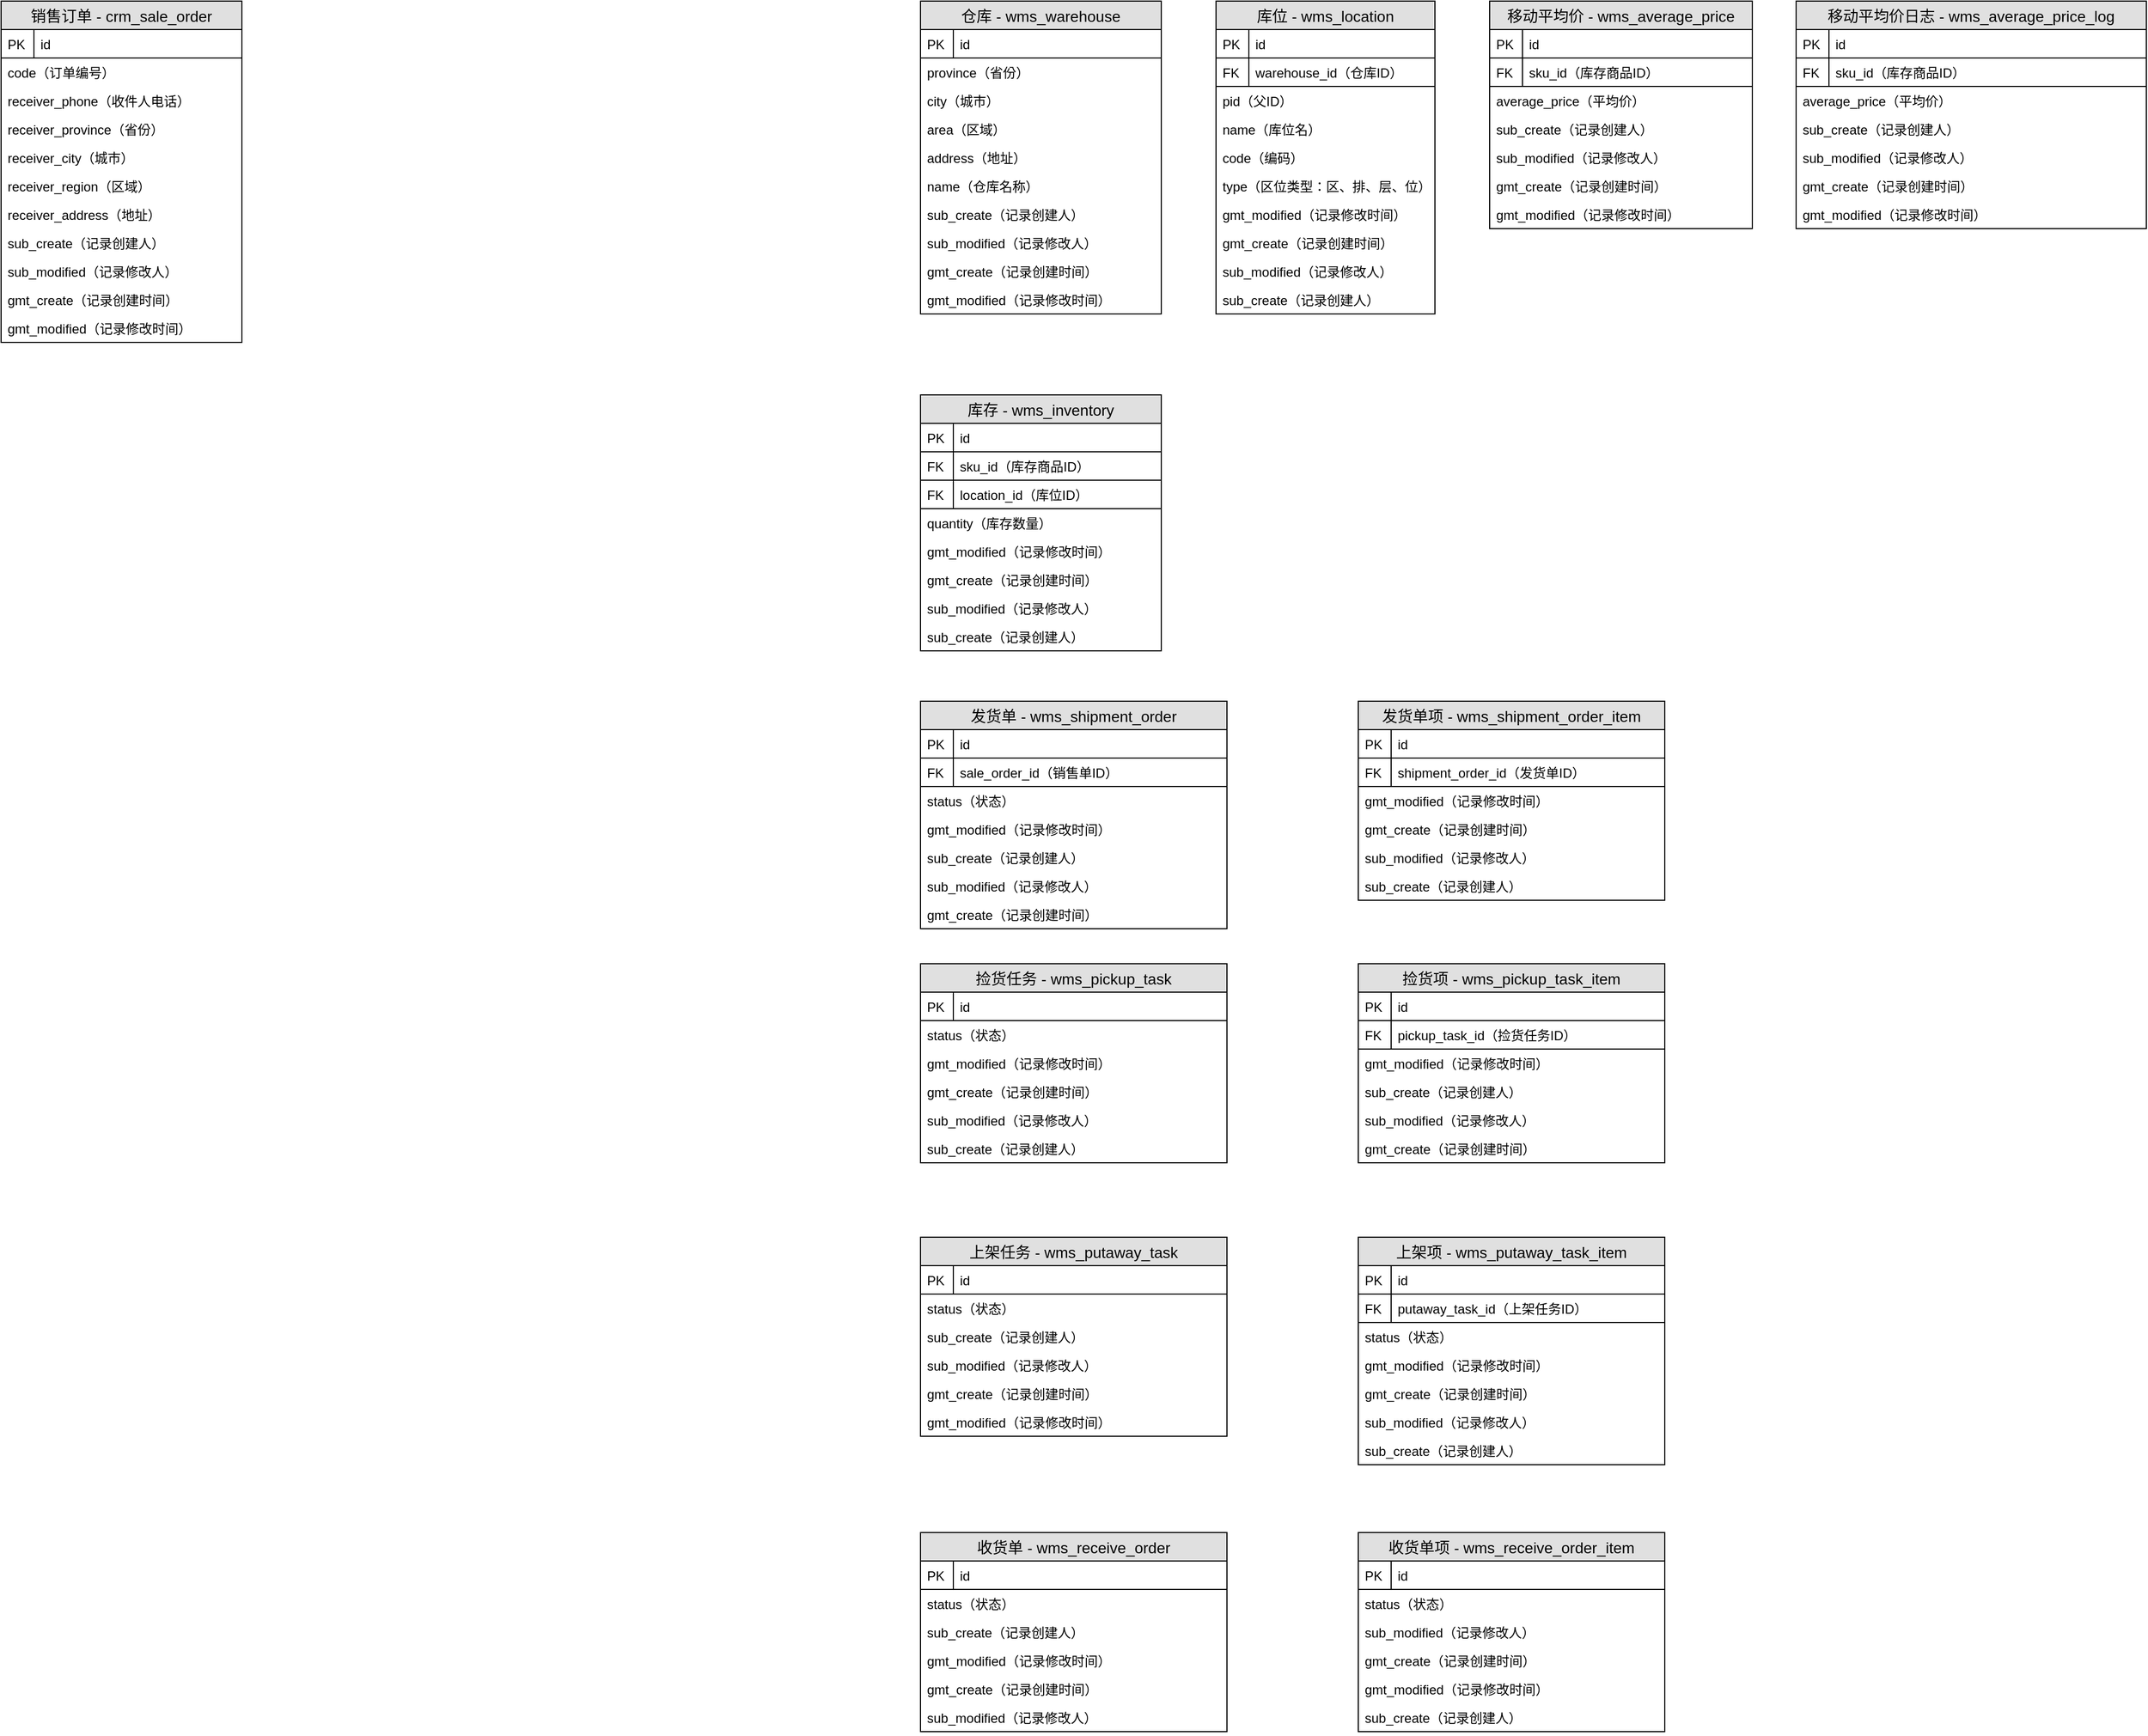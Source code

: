 <mxfile version="12.2.9" type="github" pages="5">
  <diagram id="rEG6L9bn5VI_HUOqqRBz" name="第 1 页">
    <mxGraphModel dx="2239" dy="780" grid="1" gridSize="10" guides="1" tooltips="1" connect="1" arrows="1" fold="1" page="1" pageScale="1" pageWidth="827" pageHeight="1169" math="0" shadow="0">
      <root>
        <mxCell id="0"/>
        <mxCell id="1" parent="0"/>
        <mxCell id="ohqrkM3Zv9pEc4yeOFdJ-46" value="仓库 - wms_warehouse" style="swimlane;fontStyle=0;childLayout=stackLayout;horizontal=1;startSize=26;fillColor=#e0e0e0;horizontalStack=0;resizeParent=1;resizeParentMax=0;resizeLast=0;collapsible=1;marginBottom=0;swimlaneFillColor=#ffffff;align=center;fontSize=14;" vertex="1" parent="1">
          <mxGeometry x="40" y="40" width="220" height="286" as="geometry"/>
        </mxCell>
        <mxCell id="ohqrkM3Zv9pEc4yeOFdJ-50" value="id" style="shape=partialRectangle;top=0;left=0;right=0;bottom=1;align=left;verticalAlign=top;fillColor=none;spacingLeft=34;spacingRight=4;overflow=hidden;rotatable=0;points=[[0,0.5],[1,0.5]];portConstraint=eastwest;dropTarget=0;fontSize=12;" vertex="1" parent="ohqrkM3Zv9pEc4yeOFdJ-46">
          <mxGeometry y="26" width="220" height="26" as="geometry"/>
        </mxCell>
        <mxCell id="ohqrkM3Zv9pEc4yeOFdJ-51" value="PK" style="shape=partialRectangle;top=0;left=0;bottom=0;fillColor=none;align=left;verticalAlign=top;spacingLeft=4;spacingRight=4;overflow=hidden;rotatable=0;points=[];portConstraint=eastwest;part=1;fontSize=12;" vertex="1" connectable="0" parent="ohqrkM3Zv9pEc4yeOFdJ-50">
          <mxGeometry width="30" height="26" as="geometry"/>
        </mxCell>
        <mxCell id="cC7GOLrdvm9Y5f83w-MS-1" value="province（省份）" style="text;strokeColor=none;fillColor=none;spacingLeft=4;spacingRight=4;overflow=hidden;rotatable=0;points=[[0,0.5],[1,0.5]];portConstraint=eastwest;fontSize=12;rounded=1;shadow=0;html=1;" vertex="1" parent="ohqrkM3Zv9pEc4yeOFdJ-46">
          <mxGeometry y="52" width="220" height="26" as="geometry"/>
        </mxCell>
        <mxCell id="cC7GOLrdvm9Y5f83w-MS-3" value="city（城市）" style="text;strokeColor=none;fillColor=none;spacingLeft=4;spacingRight=4;overflow=hidden;rotatable=0;points=[[0,0.5],[1,0.5]];portConstraint=eastwest;fontSize=12;rounded=1;shadow=0;html=1;" vertex="1" parent="ohqrkM3Zv9pEc4yeOFdJ-46">
          <mxGeometry y="78" width="220" height="26" as="geometry"/>
        </mxCell>
        <mxCell id="cC7GOLrdvm9Y5f83w-MS-4" value="area（区域）" style="text;strokeColor=none;fillColor=none;spacingLeft=4;spacingRight=4;overflow=hidden;rotatable=0;points=[[0,0.5],[1,0.5]];portConstraint=eastwest;fontSize=12;rounded=1;shadow=0;html=1;" vertex="1" parent="ohqrkM3Zv9pEc4yeOFdJ-46">
          <mxGeometry y="104" width="220" height="26" as="geometry"/>
        </mxCell>
        <mxCell id="a1JtZBzXNd0yjT8sBQ9A-4" value="address（地址）" style="text;strokeColor=none;fillColor=none;spacingLeft=4;spacingRight=4;overflow=hidden;rotatable=0;points=[[0,0.5],[1,0.5]];portConstraint=eastwest;fontSize=12;rounded=1;shadow=0;html=1;" vertex="1" parent="ohqrkM3Zv9pEc4yeOFdJ-46">
          <mxGeometry y="130" width="220" height="26" as="geometry"/>
        </mxCell>
        <mxCell id="cC7GOLrdvm9Y5f83w-MS-5" value="name（仓库名称）" style="text;strokeColor=none;fillColor=none;spacingLeft=4;spacingRight=4;overflow=hidden;rotatable=0;points=[[0,0.5],[1,0.5]];portConstraint=eastwest;fontSize=12;rounded=1;shadow=0;html=1;" vertex="1" parent="ohqrkM3Zv9pEc4yeOFdJ-46">
          <mxGeometry y="156" width="220" height="26" as="geometry"/>
        </mxCell>
        <mxCell id="a1JtZBzXNd0yjT8sBQ9A-57" value="sub_create（记录创建人）" style="text;strokeColor=none;fillColor=none;spacingLeft=4;spacingRight=4;overflow=hidden;rotatable=0;points=[[0,0.5],[1,0.5]];portConstraint=eastwest;fontSize=12;rounded=1;shadow=0;html=0;" vertex="1" parent="ohqrkM3Zv9pEc4yeOFdJ-46">
          <mxGeometry y="182" width="220" height="26" as="geometry"/>
        </mxCell>
        <mxCell id="a1JtZBzXNd0yjT8sBQ9A-56" value="sub_modified（记录修改人）" style="text;strokeColor=none;fillColor=none;spacingLeft=4;spacingRight=4;overflow=hidden;rotatable=0;points=[[0,0.5],[1,0.5]];portConstraint=eastwest;fontSize=12;rounded=1;shadow=0;html=0;" vertex="1" parent="ohqrkM3Zv9pEc4yeOFdJ-46">
          <mxGeometry y="208" width="220" height="26" as="geometry"/>
        </mxCell>
        <mxCell id="a1JtZBzXNd0yjT8sBQ9A-55" value="gmt_create（记录创建时间）" style="text;strokeColor=none;fillColor=none;spacingLeft=4;spacingRight=4;overflow=hidden;rotatable=0;points=[[0,0.5],[1,0.5]];portConstraint=eastwest;fontSize=12;rounded=1;shadow=0;html=0;" vertex="1" parent="ohqrkM3Zv9pEc4yeOFdJ-46">
          <mxGeometry y="234" width="220" height="26" as="geometry"/>
        </mxCell>
        <mxCell id="a1JtZBzXNd0yjT8sBQ9A-54" value="gmt_modified（记录修改时间）" style="text;strokeColor=none;fillColor=none;spacingLeft=4;spacingRight=4;overflow=hidden;rotatable=0;points=[[0,0.5],[1,0.5]];portConstraint=eastwest;fontSize=12;rounded=1;shadow=0;html=0;" vertex="1" parent="ohqrkM3Zv9pEc4yeOFdJ-46">
          <mxGeometry y="260" width="220" height="26" as="geometry"/>
        </mxCell>
        <mxCell id="TrE-0r4LM0S4cfg2xNIG-1" value="库位 - wms_location" style="swimlane;fontStyle=0;childLayout=stackLayout;horizontal=1;startSize=26;fillColor=#e0e0e0;horizontalStack=0;resizeParent=1;resizeParentMax=0;resizeLast=0;collapsible=1;marginBottom=0;swimlaneFillColor=#ffffff;align=center;fontSize=14;" vertex="1" parent="1">
          <mxGeometry x="310" y="40" width="200" height="286" as="geometry"/>
        </mxCell>
        <mxCell id="TrE-0r4LM0S4cfg2xNIG-2" value="id" style="shape=partialRectangle;top=0;left=0;right=0;bottom=1;align=left;verticalAlign=top;fillColor=none;spacingLeft=34;spacingRight=4;overflow=hidden;rotatable=0;points=[[0,0.5],[1,0.5]];portConstraint=eastwest;dropTarget=0;fontSize=12;" vertex="1" parent="TrE-0r4LM0S4cfg2xNIG-1">
          <mxGeometry y="26" width="200" height="26" as="geometry"/>
        </mxCell>
        <mxCell id="TrE-0r4LM0S4cfg2xNIG-3" value="PK" style="shape=partialRectangle;top=0;left=0;bottom=0;fillColor=none;align=left;verticalAlign=top;spacingLeft=4;spacingRight=4;overflow=hidden;rotatable=0;points=[];portConstraint=eastwest;part=1;fontSize=12;" vertex="1" connectable="0" parent="TrE-0r4LM0S4cfg2xNIG-2">
          <mxGeometry width="30" height="26" as="geometry"/>
        </mxCell>
        <mxCell id="TrE-0r4LM0S4cfg2xNIG-17" value="warehouse_id（仓库ID）" style="shape=partialRectangle;top=0;left=0;right=0;bottom=1;align=left;verticalAlign=top;fillColor=none;spacingLeft=34;spacingRight=4;overflow=hidden;rotatable=0;points=[[0,0.5],[1,0.5]];portConstraint=eastwest;dropTarget=0;fontSize=12;rounded=1;shadow=0;strokeWidth=1;" vertex="1" parent="TrE-0r4LM0S4cfg2xNIG-1">
          <mxGeometry y="52" width="200" height="26" as="geometry"/>
        </mxCell>
        <mxCell id="TrE-0r4LM0S4cfg2xNIG-18" value="FK" style="shape=partialRectangle;top=0;left=0;bottom=0;fillColor=none;align=left;verticalAlign=top;spacingLeft=4;spacingRight=4;overflow=hidden;rotatable=0;points=[];portConstraint=eastwest;part=1;fontSize=12;" vertex="1" connectable="0" parent="TrE-0r4LM0S4cfg2xNIG-17">
          <mxGeometry width="30" height="26" as="geometry"/>
        </mxCell>
        <mxCell id="TrE-0r4LM0S4cfg2xNIG-4" value="pid（父ID）" style="text;strokeColor=none;fillColor=none;spacingLeft=4;spacingRight=4;overflow=hidden;rotatable=0;points=[[0,0.5],[1,0.5]];portConstraint=eastwest;fontSize=12;" vertex="1" parent="TrE-0r4LM0S4cfg2xNIG-1">
          <mxGeometry y="78" width="200" height="26" as="geometry"/>
        </mxCell>
        <mxCell id="TrE-0r4LM0S4cfg2xNIG-5" value="name（库位名）" style="text;strokeColor=none;fillColor=none;spacingLeft=4;spacingRight=4;overflow=hidden;rotatable=0;points=[[0,0.5],[1,0.5]];portConstraint=eastwest;fontSize=12;rounded=1;shadow=0;" vertex="1" parent="TrE-0r4LM0S4cfg2xNIG-1">
          <mxGeometry y="104" width="200" height="26" as="geometry"/>
        </mxCell>
        <mxCell id="TrE-0r4LM0S4cfg2xNIG-6" value="code（编码）" style="text;strokeColor=none;fillColor=none;spacingLeft=4;spacingRight=4;overflow=hidden;rotatable=0;points=[[0,0.5],[1,0.5]];portConstraint=eastwest;fontSize=12;rounded=1;shadow=0;html=1;" vertex="1" parent="TrE-0r4LM0S4cfg2xNIG-1">
          <mxGeometry y="130" width="200" height="26" as="geometry"/>
        </mxCell>
        <mxCell id="a1JtZBzXNd0yjT8sBQ9A-5" value="type（区位类型：区、排、层、位）" style="text;strokeColor=none;fillColor=none;spacingLeft=4;spacingRight=4;overflow=hidden;rotatable=0;points=[[0,0.5],[1,0.5]];portConstraint=eastwest;fontSize=12;rounded=1;shadow=0;html=1;" vertex="1" parent="TrE-0r4LM0S4cfg2xNIG-1">
          <mxGeometry y="156" width="200" height="26" as="geometry"/>
        </mxCell>
        <mxCell id="a1JtZBzXNd0yjT8sBQ9A-61" value="gmt_modified（记录修改时间）" style="text;strokeColor=none;fillColor=none;spacingLeft=4;spacingRight=4;overflow=hidden;rotatable=0;points=[[0,0.5],[1,0.5]];portConstraint=eastwest;fontSize=12;rounded=1;shadow=0;html=0;" vertex="1" parent="TrE-0r4LM0S4cfg2xNIG-1">
          <mxGeometry y="182" width="200" height="26" as="geometry"/>
        </mxCell>
        <mxCell id="a1JtZBzXNd0yjT8sBQ9A-60" value="gmt_create（记录创建时间）" style="text;strokeColor=none;fillColor=none;spacingLeft=4;spacingRight=4;overflow=hidden;rotatable=0;points=[[0,0.5],[1,0.5]];portConstraint=eastwest;fontSize=12;rounded=1;shadow=0;html=0;" vertex="1" parent="TrE-0r4LM0S4cfg2xNIG-1">
          <mxGeometry y="208" width="200" height="26" as="geometry"/>
        </mxCell>
        <mxCell id="a1JtZBzXNd0yjT8sBQ9A-59" value="sub_modified（记录修改人）" style="text;strokeColor=none;fillColor=none;spacingLeft=4;spacingRight=4;overflow=hidden;rotatable=0;points=[[0,0.5],[1,0.5]];portConstraint=eastwest;fontSize=12;rounded=1;shadow=0;html=0;" vertex="1" parent="TrE-0r4LM0S4cfg2xNIG-1">
          <mxGeometry y="234" width="200" height="26" as="geometry"/>
        </mxCell>
        <mxCell id="a1JtZBzXNd0yjT8sBQ9A-58" value="sub_create（记录创建人）" style="text;strokeColor=none;fillColor=none;spacingLeft=4;spacingRight=4;overflow=hidden;rotatable=0;points=[[0,0.5],[1,0.5]];portConstraint=eastwest;fontSize=12;rounded=1;shadow=0;html=0;" vertex="1" parent="TrE-0r4LM0S4cfg2xNIG-1">
          <mxGeometry y="260" width="200" height="26" as="geometry"/>
        </mxCell>
        <mxCell id="TrE-0r4LM0S4cfg2xNIG-9" value="上架任务 - wms_putaway_task" style="swimlane;fontStyle=0;childLayout=stackLayout;horizontal=1;startSize=26;fillColor=#e0e0e0;horizontalStack=0;resizeParent=1;resizeParentMax=0;resizeLast=0;collapsible=1;marginBottom=0;swimlaneFillColor=#ffffff;align=center;fontSize=14;" vertex="1" parent="1">
          <mxGeometry x="40" y="1170" width="280" height="182" as="geometry"/>
        </mxCell>
        <mxCell id="TrE-0r4LM0S4cfg2xNIG-10" value="id" style="shape=partialRectangle;top=0;left=0;right=0;bottom=1;align=left;verticalAlign=top;fillColor=none;spacingLeft=34;spacingRight=4;overflow=hidden;rotatable=0;points=[[0,0.5],[1,0.5]];portConstraint=eastwest;dropTarget=0;fontSize=12;" vertex="1" parent="TrE-0r4LM0S4cfg2xNIG-9">
          <mxGeometry y="26" width="280" height="26" as="geometry"/>
        </mxCell>
        <mxCell id="TrE-0r4LM0S4cfg2xNIG-11" value="PK" style="shape=partialRectangle;top=0;left=0;bottom=0;fillColor=none;align=left;verticalAlign=top;spacingLeft=4;spacingRight=4;overflow=hidden;rotatable=0;points=[];portConstraint=eastwest;part=1;fontSize=12;" vertex="1" connectable="0" parent="TrE-0r4LM0S4cfg2xNIG-10">
          <mxGeometry width="30" height="26" as="geometry"/>
        </mxCell>
        <mxCell id="a1JtZBzXNd0yjT8sBQ9A-105" value="status（状态）" style="text;strokeColor=none;fillColor=none;spacingLeft=4;spacingRight=4;overflow=hidden;rotatable=0;points=[[0,0.5],[1,0.5]];portConstraint=eastwest;fontSize=12;rounded=1;shadow=0;html=0;" vertex="1" parent="TrE-0r4LM0S4cfg2xNIG-9">
          <mxGeometry y="52" width="280" height="26" as="geometry"/>
        </mxCell>
        <mxCell id="a1JtZBzXNd0yjT8sBQ9A-46" value="sub_create（记录创建人）" style="text;strokeColor=none;fillColor=none;spacingLeft=4;spacingRight=4;overflow=hidden;rotatable=0;points=[[0,0.5],[1,0.5]];portConstraint=eastwest;fontSize=12;rounded=1;shadow=0;html=0;" vertex="1" parent="TrE-0r4LM0S4cfg2xNIG-9">
          <mxGeometry y="78" width="280" height="26" as="geometry"/>
        </mxCell>
        <mxCell id="a1JtZBzXNd0yjT8sBQ9A-47" value="sub_modified（记录修改人）" style="text;strokeColor=none;fillColor=none;spacingLeft=4;spacingRight=4;overflow=hidden;rotatable=0;points=[[0,0.5],[1,0.5]];portConstraint=eastwest;fontSize=12;rounded=1;shadow=0;html=0;" vertex="1" parent="TrE-0r4LM0S4cfg2xNIG-9">
          <mxGeometry y="104" width="280" height="26" as="geometry"/>
        </mxCell>
        <mxCell id="a1JtZBzXNd0yjT8sBQ9A-48" value="gmt_create（记录创建时间）" style="text;strokeColor=none;fillColor=none;spacingLeft=4;spacingRight=4;overflow=hidden;rotatable=0;points=[[0,0.5],[1,0.5]];portConstraint=eastwest;fontSize=12;rounded=1;shadow=0;html=0;" vertex="1" parent="TrE-0r4LM0S4cfg2xNIG-9">
          <mxGeometry y="130" width="280" height="26" as="geometry"/>
        </mxCell>
        <mxCell id="a1JtZBzXNd0yjT8sBQ9A-49" value="gmt_modified（记录修改时间）" style="text;strokeColor=none;fillColor=none;spacingLeft=4;spacingRight=4;overflow=hidden;rotatable=0;points=[[0,0.5],[1,0.5]];portConstraint=eastwest;fontSize=12;rounded=1;shadow=0;html=0;" vertex="1" parent="TrE-0r4LM0S4cfg2xNIG-9">
          <mxGeometry y="156" width="280" height="26" as="geometry"/>
        </mxCell>
        <mxCell id="TrE-0r4LM0S4cfg2xNIG-19" value="捡货任务 - wms_pickup_task" style="swimlane;fontStyle=0;childLayout=stackLayout;horizontal=1;startSize=26;fillColor=#e0e0e0;horizontalStack=0;resizeParent=1;resizeParentMax=0;resizeLast=0;collapsible=1;marginBottom=0;swimlaneFillColor=#ffffff;align=center;fontSize=14;" vertex="1" parent="1">
          <mxGeometry x="40" y="920" width="280" height="182" as="geometry"/>
        </mxCell>
        <mxCell id="TrE-0r4LM0S4cfg2xNIG-20" value="id" style="shape=partialRectangle;top=0;left=0;right=0;bottom=1;align=left;verticalAlign=top;fillColor=none;spacingLeft=34;spacingRight=4;overflow=hidden;rotatable=0;points=[[0,0.5],[1,0.5]];portConstraint=eastwest;dropTarget=0;fontSize=12;" vertex="1" parent="TrE-0r4LM0S4cfg2xNIG-19">
          <mxGeometry y="26" width="280" height="26" as="geometry"/>
        </mxCell>
        <mxCell id="TrE-0r4LM0S4cfg2xNIG-21" value="PK" style="shape=partialRectangle;top=0;left=0;bottom=0;fillColor=none;align=left;verticalAlign=top;spacingLeft=4;spacingRight=4;overflow=hidden;rotatable=0;points=[];portConstraint=eastwest;part=1;fontSize=12;" vertex="1" connectable="0" parent="TrE-0r4LM0S4cfg2xNIG-20">
          <mxGeometry width="30" height="26" as="geometry"/>
        </mxCell>
        <mxCell id="a1JtZBzXNd0yjT8sBQ9A-104" value="status（状态）" style="text;strokeColor=none;fillColor=none;spacingLeft=4;spacingRight=4;overflow=hidden;rotatable=0;points=[[0,0.5],[1,0.5]];portConstraint=eastwest;fontSize=12;rounded=1;shadow=0;html=0;" vertex="1" parent="TrE-0r4LM0S4cfg2xNIG-19">
          <mxGeometry y="52" width="280" height="26" as="geometry"/>
        </mxCell>
        <mxCell id="a1JtZBzXNd0yjT8sBQ9A-83" value="gmt_modified（记录修改时间）" style="text;strokeColor=none;fillColor=none;spacingLeft=4;spacingRight=4;overflow=hidden;rotatable=0;points=[[0,0.5],[1,0.5]];portConstraint=eastwest;fontSize=12;rounded=1;shadow=0;html=0;" vertex="1" parent="TrE-0r4LM0S4cfg2xNIG-19">
          <mxGeometry y="78" width="280" height="26" as="geometry"/>
        </mxCell>
        <mxCell id="a1JtZBzXNd0yjT8sBQ9A-86" value="gmt_create（记录创建时间）" style="text;strokeColor=none;fillColor=none;spacingLeft=4;spacingRight=4;overflow=hidden;rotatable=0;points=[[0,0.5],[1,0.5]];portConstraint=eastwest;fontSize=12;rounded=1;shadow=0;html=0;" vertex="1" parent="TrE-0r4LM0S4cfg2xNIG-19">
          <mxGeometry y="104" width="280" height="26" as="geometry"/>
        </mxCell>
        <mxCell id="a1JtZBzXNd0yjT8sBQ9A-85" value="sub_modified（记录修改人）" style="text;strokeColor=none;fillColor=none;spacingLeft=4;spacingRight=4;overflow=hidden;rotatable=0;points=[[0,0.5],[1,0.5]];portConstraint=eastwest;fontSize=12;rounded=1;shadow=0;html=0;" vertex="1" parent="TrE-0r4LM0S4cfg2xNIG-19">
          <mxGeometry y="130" width="280" height="26" as="geometry"/>
        </mxCell>
        <mxCell id="a1JtZBzXNd0yjT8sBQ9A-84" value="sub_create（记录创建人）" style="text;strokeColor=none;fillColor=none;spacingLeft=4;spacingRight=4;overflow=hidden;rotatable=0;points=[[0,0.5],[1,0.5]];portConstraint=eastwest;fontSize=12;rounded=1;shadow=0;html=0;" vertex="1" parent="TrE-0r4LM0S4cfg2xNIG-19">
          <mxGeometry y="156" width="280" height="26" as="geometry"/>
        </mxCell>
        <mxCell id="TrE-0r4LM0S4cfg2xNIG-22" value="库存 - wms_inventory" style="swimlane;fontStyle=0;childLayout=stackLayout;horizontal=1;startSize=26;fillColor=#e0e0e0;horizontalStack=0;resizeParent=1;resizeParentMax=0;resizeLast=0;collapsible=1;marginBottom=0;swimlaneFillColor=#ffffff;align=center;fontSize=14;" vertex="1" parent="1">
          <mxGeometry x="40" y="400" width="220" height="234" as="geometry"/>
        </mxCell>
        <mxCell id="TrE-0r4LM0S4cfg2xNIG-23" value="id" style="shape=partialRectangle;top=0;left=0;right=0;bottom=1;align=left;verticalAlign=top;fillColor=none;spacingLeft=34;spacingRight=4;overflow=hidden;rotatable=0;points=[[0,0.5],[1,0.5]];portConstraint=eastwest;dropTarget=0;fontSize=12;" vertex="1" parent="TrE-0r4LM0S4cfg2xNIG-22">
          <mxGeometry y="26" width="220" height="26" as="geometry"/>
        </mxCell>
        <mxCell id="TrE-0r4LM0S4cfg2xNIG-24" value="PK" style="shape=partialRectangle;top=0;left=0;bottom=0;fillColor=none;align=left;verticalAlign=top;spacingLeft=4;spacingRight=4;overflow=hidden;rotatable=0;points=[];portConstraint=eastwest;part=1;fontSize=12;" vertex="1" connectable="0" parent="TrE-0r4LM0S4cfg2xNIG-23">
          <mxGeometry width="30" height="26" as="geometry"/>
        </mxCell>
        <mxCell id="a1JtZBzXNd0yjT8sBQ9A-6" value="sku_id（库存商品ID）" style="shape=partialRectangle;top=0;left=0;right=0;bottom=1;align=left;verticalAlign=top;fillColor=none;spacingLeft=34;spacingRight=4;overflow=hidden;rotatable=0;points=[[0,0.5],[1,0.5]];portConstraint=eastwest;dropTarget=0;fontSize=12;rounded=1;shadow=0;strokeWidth=1;" vertex="1" parent="TrE-0r4LM0S4cfg2xNIG-22">
          <mxGeometry y="52" width="220" height="26" as="geometry"/>
        </mxCell>
        <mxCell id="a1JtZBzXNd0yjT8sBQ9A-7" value="FK" style="shape=partialRectangle;top=0;left=0;bottom=0;fillColor=none;align=left;verticalAlign=top;spacingLeft=4;spacingRight=4;overflow=hidden;rotatable=0;points=[];portConstraint=eastwest;part=1;fontSize=12;" vertex="1" connectable="0" parent="a1JtZBzXNd0yjT8sBQ9A-6">
          <mxGeometry width="30" height="26" as="geometry"/>
        </mxCell>
        <mxCell id="TrE-0r4LM0S4cfg2xNIG-28" value="location_id（库位ID）" style="shape=partialRectangle;top=0;left=0;right=0;bottom=1;align=left;verticalAlign=top;fillColor=none;spacingLeft=34;spacingRight=4;overflow=hidden;rotatable=0;points=[[0,0.5],[1,0.5]];portConstraint=eastwest;dropTarget=0;fontSize=12;rounded=1;shadow=0;strokeWidth=1;" vertex="1" parent="TrE-0r4LM0S4cfg2xNIG-22">
          <mxGeometry y="78" width="220" height="26" as="geometry"/>
        </mxCell>
        <mxCell id="TrE-0r4LM0S4cfg2xNIG-29" value="FK" style="shape=partialRectangle;top=0;left=0;bottom=0;fillColor=none;align=left;verticalAlign=top;spacingLeft=4;spacingRight=4;overflow=hidden;rotatable=0;points=[];portConstraint=eastwest;part=1;fontSize=12;" vertex="1" connectable="0" parent="TrE-0r4LM0S4cfg2xNIG-28">
          <mxGeometry width="30" height="26" as="geometry"/>
        </mxCell>
        <mxCell id="a1JtZBzXNd0yjT8sBQ9A-20" value="quantity（库存数量）" style="text;strokeColor=none;fillColor=none;spacingLeft=4;spacingRight=4;overflow=hidden;rotatable=0;points=[[0,0.5],[1,0.5]];portConstraint=eastwest;fontSize=12;rounded=1;shadow=0;html=0;" vertex="1" parent="TrE-0r4LM0S4cfg2xNIG-22">
          <mxGeometry y="104" width="220" height="26" as="geometry"/>
        </mxCell>
        <mxCell id="a1JtZBzXNd0yjT8sBQ9A-53" value="gmt_modified（记录修改时间）" style="text;strokeColor=none;fillColor=none;spacingLeft=4;spacingRight=4;overflow=hidden;rotatable=0;points=[[0,0.5],[1,0.5]];portConstraint=eastwest;fontSize=12;rounded=1;shadow=0;html=0;" vertex="1" parent="TrE-0r4LM0S4cfg2xNIG-22">
          <mxGeometry y="130" width="220" height="26" as="geometry"/>
        </mxCell>
        <mxCell id="a1JtZBzXNd0yjT8sBQ9A-52" value="gmt_create（记录创建时间）" style="text;strokeColor=none;fillColor=none;spacingLeft=4;spacingRight=4;overflow=hidden;rotatable=0;points=[[0,0.5],[1,0.5]];portConstraint=eastwest;fontSize=12;rounded=1;shadow=0;html=0;" vertex="1" parent="TrE-0r4LM0S4cfg2xNIG-22">
          <mxGeometry y="156" width="220" height="26" as="geometry"/>
        </mxCell>
        <mxCell id="a1JtZBzXNd0yjT8sBQ9A-51" value="sub_modified（记录修改人）" style="text;strokeColor=none;fillColor=none;spacingLeft=4;spacingRight=4;overflow=hidden;rotatable=0;points=[[0,0.5],[1,0.5]];portConstraint=eastwest;fontSize=12;rounded=1;shadow=0;html=0;" vertex="1" parent="TrE-0r4LM0S4cfg2xNIG-22">
          <mxGeometry y="182" width="220" height="26" as="geometry"/>
        </mxCell>
        <mxCell id="a1JtZBzXNd0yjT8sBQ9A-50" value="sub_create（记录创建人）" style="text;strokeColor=none;fillColor=none;spacingLeft=4;spacingRight=4;overflow=hidden;rotatable=0;points=[[0,0.5],[1,0.5]];portConstraint=eastwest;fontSize=12;rounded=1;shadow=0;html=0;" vertex="1" parent="TrE-0r4LM0S4cfg2xNIG-22">
          <mxGeometry y="208" width="220" height="26" as="geometry"/>
        </mxCell>
        <mxCell id="TrE-0r4LM0S4cfg2xNIG-25" value="发货单 - wms_shipment_order" style="swimlane;fontStyle=0;childLayout=stackLayout;horizontal=1;startSize=26;fillColor=#e0e0e0;horizontalStack=0;resizeParent=1;resizeParentMax=0;resizeLast=0;collapsible=1;marginBottom=0;swimlaneFillColor=#ffffff;align=center;fontSize=14;" vertex="1" parent="1">
          <mxGeometry x="40" y="680" width="280" height="208" as="geometry"/>
        </mxCell>
        <mxCell id="TrE-0r4LM0S4cfg2xNIG-26" value="id" style="shape=partialRectangle;top=0;left=0;right=0;bottom=1;align=left;verticalAlign=top;fillColor=none;spacingLeft=34;spacingRight=4;overflow=hidden;rotatable=0;points=[[0,0.5],[1,0.5]];portConstraint=eastwest;dropTarget=0;fontSize=12;" vertex="1" parent="TrE-0r4LM0S4cfg2xNIG-25">
          <mxGeometry y="26" width="280" height="26" as="geometry"/>
        </mxCell>
        <mxCell id="TrE-0r4LM0S4cfg2xNIG-27" value="PK" style="shape=partialRectangle;top=0;left=0;bottom=0;fillColor=none;align=left;verticalAlign=top;spacingLeft=4;spacingRight=4;overflow=hidden;rotatable=0;points=[];portConstraint=eastwest;part=1;fontSize=12;" vertex="1" connectable="0" parent="TrE-0r4LM0S4cfg2xNIG-26">
          <mxGeometry width="30" height="26" as="geometry"/>
        </mxCell>
        <mxCell id="a1JtZBzXNd0yjT8sBQ9A-99" value="sale_order_id（销售单ID）" style="shape=partialRectangle;top=0;left=0;right=0;bottom=1;align=left;verticalAlign=top;fillColor=none;spacingLeft=34;spacingRight=4;overflow=hidden;rotatable=0;points=[[0,0.5],[1,0.5]];portConstraint=eastwest;dropTarget=0;fontSize=12;rounded=1;shadow=0;strokeWidth=1;html=0;" vertex="1" parent="TrE-0r4LM0S4cfg2xNIG-25">
          <mxGeometry y="52" width="280" height="26" as="geometry"/>
        </mxCell>
        <mxCell id="a1JtZBzXNd0yjT8sBQ9A-100" value="FK" style="shape=partialRectangle;top=0;left=0;bottom=0;fillColor=none;align=left;verticalAlign=top;spacingLeft=4;spacingRight=4;overflow=hidden;rotatable=0;points=[];portConstraint=eastwest;part=1;fontSize=12;" vertex="1" connectable="0" parent="a1JtZBzXNd0yjT8sBQ9A-99">
          <mxGeometry width="30" height="26" as="geometry"/>
        </mxCell>
        <mxCell id="a1JtZBzXNd0yjT8sBQ9A-103" value="status（状态）" style="text;strokeColor=none;fillColor=none;spacingLeft=4;spacingRight=4;overflow=hidden;rotatable=0;points=[[0,0.5],[1,0.5]];portConstraint=eastwest;fontSize=12;rounded=1;shadow=0;html=0;" vertex="1" parent="TrE-0r4LM0S4cfg2xNIG-25">
          <mxGeometry y="78" width="280" height="26" as="geometry"/>
        </mxCell>
        <mxCell id="a1JtZBzXNd0yjT8sBQ9A-67" value="gmt_modified（记录修改时间）" style="text;strokeColor=none;fillColor=none;spacingLeft=4;spacingRight=4;overflow=hidden;rotatable=0;points=[[0,0.5],[1,0.5]];portConstraint=eastwest;fontSize=12;rounded=1;shadow=0;html=0;" vertex="1" parent="TrE-0r4LM0S4cfg2xNIG-25">
          <mxGeometry y="104" width="280" height="26" as="geometry"/>
        </mxCell>
        <mxCell id="a1JtZBzXNd0yjT8sBQ9A-70" value="sub_create（记录创建人）" style="text;strokeColor=none;fillColor=none;spacingLeft=4;spacingRight=4;overflow=hidden;rotatable=0;points=[[0,0.5],[1,0.5]];portConstraint=eastwest;fontSize=12;rounded=1;shadow=0;html=0;" vertex="1" parent="TrE-0r4LM0S4cfg2xNIG-25">
          <mxGeometry y="130" width="280" height="26" as="geometry"/>
        </mxCell>
        <mxCell id="a1JtZBzXNd0yjT8sBQ9A-69" value="sub_modified（记录修改人）" style="text;strokeColor=none;fillColor=none;spacingLeft=4;spacingRight=4;overflow=hidden;rotatable=0;points=[[0,0.5],[1,0.5]];portConstraint=eastwest;fontSize=12;rounded=1;shadow=0;html=0;" vertex="1" parent="TrE-0r4LM0S4cfg2xNIG-25">
          <mxGeometry y="156" width="280" height="26" as="geometry"/>
        </mxCell>
        <mxCell id="a1JtZBzXNd0yjT8sBQ9A-68" value="gmt_create（记录创建时间）" style="text;strokeColor=none;fillColor=none;spacingLeft=4;spacingRight=4;overflow=hidden;rotatable=0;points=[[0,0.5],[1,0.5]];portConstraint=eastwest;fontSize=12;rounded=1;shadow=0;html=0;" vertex="1" parent="TrE-0r4LM0S4cfg2xNIG-25">
          <mxGeometry y="182" width="280" height="26" as="geometry"/>
        </mxCell>
        <mxCell id="a1JtZBzXNd0yjT8sBQ9A-1" value="收货单 - wms_receive_order" style="swimlane;fontStyle=0;childLayout=stackLayout;horizontal=1;startSize=26;fillColor=#e0e0e0;horizontalStack=0;resizeParent=1;resizeParentMax=0;resizeLast=0;collapsible=1;marginBottom=0;swimlaneFillColor=#ffffff;align=center;fontSize=14;" vertex="1" parent="1">
          <mxGeometry x="40" y="1440" width="280" height="182" as="geometry"/>
        </mxCell>
        <mxCell id="a1JtZBzXNd0yjT8sBQ9A-2" value="id" style="shape=partialRectangle;top=0;left=0;right=0;bottom=1;align=left;verticalAlign=top;fillColor=none;spacingLeft=34;spacingRight=4;overflow=hidden;rotatable=0;points=[[0,0.5],[1,0.5]];portConstraint=eastwest;dropTarget=0;fontSize=12;" vertex="1" parent="a1JtZBzXNd0yjT8sBQ9A-1">
          <mxGeometry y="26" width="280" height="26" as="geometry"/>
        </mxCell>
        <mxCell id="a1JtZBzXNd0yjT8sBQ9A-3" value="PK" style="shape=partialRectangle;top=0;left=0;bottom=0;fillColor=none;align=left;verticalAlign=top;spacingLeft=4;spacingRight=4;overflow=hidden;rotatable=0;points=[];portConstraint=eastwest;part=1;fontSize=12;" vertex="1" connectable="0" parent="a1JtZBzXNd0yjT8sBQ9A-2">
          <mxGeometry width="30" height="26" as="geometry"/>
        </mxCell>
        <mxCell id="a1JtZBzXNd0yjT8sBQ9A-106" value="status（状态）" style="text;strokeColor=none;fillColor=none;spacingLeft=4;spacingRight=4;overflow=hidden;rotatable=0;points=[[0,0.5],[1,0.5]];portConstraint=eastwest;fontSize=12;rounded=1;shadow=0;html=0;" vertex="1" parent="a1JtZBzXNd0yjT8sBQ9A-1">
          <mxGeometry y="52" width="280" height="26" as="geometry"/>
        </mxCell>
        <mxCell id="a1JtZBzXNd0yjT8sBQ9A-91" value="sub_create（记录创建人）" style="text;strokeColor=none;fillColor=none;spacingLeft=4;spacingRight=4;overflow=hidden;rotatable=0;points=[[0,0.5],[1,0.5]];portConstraint=eastwest;fontSize=12;rounded=1;shadow=0;html=0;" vertex="1" parent="a1JtZBzXNd0yjT8sBQ9A-1">
          <mxGeometry y="78" width="280" height="26" as="geometry"/>
        </mxCell>
        <mxCell id="a1JtZBzXNd0yjT8sBQ9A-94" value="gmt_modified（记录修改时间）" style="text;strokeColor=none;fillColor=none;spacingLeft=4;spacingRight=4;overflow=hidden;rotatable=0;points=[[0,0.5],[1,0.5]];portConstraint=eastwest;fontSize=12;rounded=1;shadow=0;html=0;" vertex="1" parent="a1JtZBzXNd0yjT8sBQ9A-1">
          <mxGeometry y="104" width="280" height="26" as="geometry"/>
        </mxCell>
        <mxCell id="a1JtZBzXNd0yjT8sBQ9A-93" value="gmt_create（记录创建时间）" style="text;strokeColor=none;fillColor=none;spacingLeft=4;spacingRight=4;overflow=hidden;rotatable=0;points=[[0,0.5],[1,0.5]];portConstraint=eastwest;fontSize=12;rounded=1;shadow=0;html=0;" vertex="1" parent="a1JtZBzXNd0yjT8sBQ9A-1">
          <mxGeometry y="130" width="280" height="26" as="geometry"/>
        </mxCell>
        <mxCell id="a1JtZBzXNd0yjT8sBQ9A-92" value="sub_modified（记录修改人）" style="text;strokeColor=none;fillColor=none;spacingLeft=4;spacingRight=4;overflow=hidden;rotatable=0;points=[[0,0.5],[1,0.5]];portConstraint=eastwest;fontSize=12;rounded=1;shadow=0;html=0;" vertex="1" parent="a1JtZBzXNd0yjT8sBQ9A-1">
          <mxGeometry y="156" width="280" height="26" as="geometry"/>
        </mxCell>
        <mxCell id="a1JtZBzXNd0yjT8sBQ9A-22" value="上架项 - wms_putaway_task_item" style="swimlane;fontStyle=0;childLayout=stackLayout;horizontal=1;startSize=26;fillColor=#e0e0e0;horizontalStack=0;resizeParent=1;resizeParentMax=0;resizeLast=0;collapsible=1;marginBottom=0;swimlaneFillColor=#ffffff;align=center;fontSize=14;" vertex="1" parent="1">
          <mxGeometry x="440" y="1170" width="280" height="208" as="geometry"/>
        </mxCell>
        <mxCell id="a1JtZBzXNd0yjT8sBQ9A-23" value="id" style="shape=partialRectangle;top=0;left=0;right=0;bottom=1;align=left;verticalAlign=top;fillColor=none;spacingLeft=34;spacingRight=4;overflow=hidden;rotatable=0;points=[[0,0.5],[1,0.5]];portConstraint=eastwest;dropTarget=0;fontSize=12;" vertex="1" parent="a1JtZBzXNd0yjT8sBQ9A-22">
          <mxGeometry y="26" width="280" height="26" as="geometry"/>
        </mxCell>
        <mxCell id="a1JtZBzXNd0yjT8sBQ9A-24" value="PK" style="shape=partialRectangle;top=0;left=0;bottom=0;fillColor=none;align=left;verticalAlign=top;spacingLeft=4;spacingRight=4;overflow=hidden;rotatable=0;points=[];portConstraint=eastwest;part=1;fontSize=12;" vertex="1" connectable="0" parent="a1JtZBzXNd0yjT8sBQ9A-23">
          <mxGeometry width="30" height="26" as="geometry"/>
        </mxCell>
        <mxCell id="a1JtZBzXNd0yjT8sBQ9A-109" value="putaway_task_id（上架任务ID）" style="shape=partialRectangle;top=0;left=0;right=0;bottom=1;align=left;verticalAlign=top;fillColor=none;spacingLeft=34;spacingRight=4;overflow=hidden;rotatable=0;points=[[0,0.5],[1,0.5]];portConstraint=eastwest;dropTarget=0;fontSize=12;rounded=1;shadow=0;strokeWidth=1;html=0;" vertex="1" parent="a1JtZBzXNd0yjT8sBQ9A-22">
          <mxGeometry y="52" width="280" height="26" as="geometry"/>
        </mxCell>
        <mxCell id="a1JtZBzXNd0yjT8sBQ9A-110" value="FK" style="shape=partialRectangle;top=0;left=0;bottom=0;fillColor=none;align=left;verticalAlign=top;spacingLeft=4;spacingRight=4;overflow=hidden;rotatable=0;points=[];portConstraint=eastwest;part=1;fontSize=12;" vertex="1" connectable="0" parent="a1JtZBzXNd0yjT8sBQ9A-109">
          <mxGeometry width="30" height="26" as="geometry"/>
        </mxCell>
        <mxCell id="a1JtZBzXNd0yjT8sBQ9A-111" value="status（状态）" style="text;strokeColor=none;fillColor=none;spacingLeft=4;spacingRight=4;overflow=hidden;rotatable=0;points=[[0,0.5],[1,0.5]];portConstraint=eastwest;fontSize=12;rounded=1;shadow=0;html=0;" vertex="1" parent="a1JtZBzXNd0yjT8sBQ9A-22">
          <mxGeometry y="78" width="280" height="26" as="geometry"/>
        </mxCell>
        <mxCell id="a1JtZBzXNd0yjT8sBQ9A-90" value="gmt_modified（记录修改时间）" style="text;strokeColor=none;fillColor=none;spacingLeft=4;spacingRight=4;overflow=hidden;rotatable=0;points=[[0,0.5],[1,0.5]];portConstraint=eastwest;fontSize=12;rounded=1;shadow=0;html=0;" vertex="1" parent="a1JtZBzXNd0yjT8sBQ9A-22">
          <mxGeometry y="104" width="280" height="26" as="geometry"/>
        </mxCell>
        <mxCell id="a1JtZBzXNd0yjT8sBQ9A-89" value="gmt_create（记录创建时间）" style="text;strokeColor=none;fillColor=none;spacingLeft=4;spacingRight=4;overflow=hidden;rotatable=0;points=[[0,0.5],[1,0.5]];portConstraint=eastwest;fontSize=12;rounded=1;shadow=0;html=0;" vertex="1" parent="a1JtZBzXNd0yjT8sBQ9A-22">
          <mxGeometry y="130" width="280" height="26" as="geometry"/>
        </mxCell>
        <mxCell id="a1JtZBzXNd0yjT8sBQ9A-88" value="sub_modified（记录修改人）" style="text;strokeColor=none;fillColor=none;spacingLeft=4;spacingRight=4;overflow=hidden;rotatable=0;points=[[0,0.5],[1,0.5]];portConstraint=eastwest;fontSize=12;rounded=1;shadow=0;html=0;" vertex="1" parent="a1JtZBzXNd0yjT8sBQ9A-22">
          <mxGeometry y="156" width="280" height="26" as="geometry"/>
        </mxCell>
        <mxCell id="a1JtZBzXNd0yjT8sBQ9A-87" value="sub_create（记录创建人）" style="text;strokeColor=none;fillColor=none;spacingLeft=4;spacingRight=4;overflow=hidden;rotatable=0;points=[[0,0.5],[1,0.5]];portConstraint=eastwest;fontSize=12;rounded=1;shadow=0;html=0;" vertex="1" parent="a1JtZBzXNd0yjT8sBQ9A-22">
          <mxGeometry y="182" width="280" height="26" as="geometry"/>
        </mxCell>
        <mxCell id="a1JtZBzXNd0yjT8sBQ9A-25" value="捡货项 - wms_pickup_task_item" style="swimlane;fontStyle=0;childLayout=stackLayout;horizontal=1;startSize=26;fillColor=#e0e0e0;horizontalStack=0;resizeParent=1;resizeParentMax=0;resizeLast=0;collapsible=1;marginBottom=0;swimlaneFillColor=#ffffff;align=center;fontSize=14;" vertex="1" parent="1">
          <mxGeometry x="440" y="920" width="280" height="182" as="geometry"/>
        </mxCell>
        <mxCell id="a1JtZBzXNd0yjT8sBQ9A-26" value="id" style="shape=partialRectangle;top=0;left=0;right=0;bottom=1;align=left;verticalAlign=top;fillColor=none;spacingLeft=34;spacingRight=4;overflow=hidden;rotatable=0;points=[[0,0.5],[1,0.5]];portConstraint=eastwest;dropTarget=0;fontSize=12;" vertex="1" parent="a1JtZBzXNd0yjT8sBQ9A-25">
          <mxGeometry y="26" width="280" height="26" as="geometry"/>
        </mxCell>
        <mxCell id="a1JtZBzXNd0yjT8sBQ9A-27" value="PK" style="shape=partialRectangle;top=0;left=0;bottom=0;fillColor=none;align=left;verticalAlign=top;spacingLeft=4;spacingRight=4;overflow=hidden;rotatable=0;points=[];portConstraint=eastwest;part=1;fontSize=12;" vertex="1" connectable="0" parent="a1JtZBzXNd0yjT8sBQ9A-26">
          <mxGeometry width="30" height="26" as="geometry"/>
        </mxCell>
        <mxCell id="a1JtZBzXNd0yjT8sBQ9A-107" value="pickup_task_id（捡货任务ID）" style="shape=partialRectangle;top=0;left=0;right=0;bottom=1;align=left;verticalAlign=top;fillColor=none;spacingLeft=34;spacingRight=4;overflow=hidden;rotatable=0;points=[[0,0.5],[1,0.5]];portConstraint=eastwest;dropTarget=0;fontSize=12;rounded=1;shadow=0;strokeWidth=1;html=0;" vertex="1" parent="a1JtZBzXNd0yjT8sBQ9A-25">
          <mxGeometry y="52" width="280" height="26" as="geometry"/>
        </mxCell>
        <mxCell id="a1JtZBzXNd0yjT8sBQ9A-108" value="FK" style="shape=partialRectangle;top=0;left=0;bottom=0;fillColor=none;align=left;verticalAlign=top;spacingLeft=4;spacingRight=4;overflow=hidden;rotatable=0;points=[];portConstraint=eastwest;part=1;fontSize=12;" vertex="1" connectable="0" parent="a1JtZBzXNd0yjT8sBQ9A-107">
          <mxGeometry width="30" height="26" as="geometry"/>
        </mxCell>
        <mxCell id="a1JtZBzXNd0yjT8sBQ9A-79" value="gmt_modified（记录修改时间）" style="text;strokeColor=none;fillColor=none;spacingLeft=4;spacingRight=4;overflow=hidden;rotatable=0;points=[[0,0.5],[1,0.5]];portConstraint=eastwest;fontSize=12;rounded=1;shadow=0;html=0;" vertex="1" parent="a1JtZBzXNd0yjT8sBQ9A-25">
          <mxGeometry y="78" width="280" height="26" as="geometry"/>
        </mxCell>
        <mxCell id="a1JtZBzXNd0yjT8sBQ9A-82" value="sub_create（记录创建人）" style="text;strokeColor=none;fillColor=none;spacingLeft=4;spacingRight=4;overflow=hidden;rotatable=0;points=[[0,0.5],[1,0.5]];portConstraint=eastwest;fontSize=12;rounded=1;shadow=0;html=0;" vertex="1" parent="a1JtZBzXNd0yjT8sBQ9A-25">
          <mxGeometry y="104" width="280" height="26" as="geometry"/>
        </mxCell>
        <mxCell id="a1JtZBzXNd0yjT8sBQ9A-81" value="sub_modified（记录修改人）" style="text;strokeColor=none;fillColor=none;spacingLeft=4;spacingRight=4;overflow=hidden;rotatable=0;points=[[0,0.5],[1,0.5]];portConstraint=eastwest;fontSize=12;rounded=1;shadow=0;html=0;" vertex="1" parent="a1JtZBzXNd0yjT8sBQ9A-25">
          <mxGeometry y="130" width="280" height="26" as="geometry"/>
        </mxCell>
        <mxCell id="a1JtZBzXNd0yjT8sBQ9A-80" value="gmt_create（记录创建时间）" style="text;strokeColor=none;fillColor=none;spacingLeft=4;spacingRight=4;overflow=hidden;rotatable=0;points=[[0,0.5],[1,0.5]];portConstraint=eastwest;fontSize=12;rounded=1;shadow=0;html=0;" vertex="1" parent="a1JtZBzXNd0yjT8sBQ9A-25">
          <mxGeometry y="156" width="280" height="26" as="geometry"/>
        </mxCell>
        <mxCell id="a1JtZBzXNd0yjT8sBQ9A-31" value="发货单项 - wms_shipment_order_item" style="swimlane;fontStyle=0;childLayout=stackLayout;horizontal=1;startSize=26;fillColor=#e0e0e0;horizontalStack=0;resizeParent=1;resizeParentMax=0;resizeLast=0;collapsible=1;marginBottom=0;swimlaneFillColor=#ffffff;align=center;fontSize=14;" vertex="1" parent="1">
          <mxGeometry x="440" y="680" width="280" height="182" as="geometry"/>
        </mxCell>
        <mxCell id="a1JtZBzXNd0yjT8sBQ9A-32" value="id" style="shape=partialRectangle;top=0;left=0;right=0;bottom=1;align=left;verticalAlign=top;fillColor=none;spacingLeft=34;spacingRight=4;overflow=hidden;rotatable=0;points=[[0,0.5],[1,0.5]];portConstraint=eastwest;dropTarget=0;fontSize=12;" vertex="1" parent="a1JtZBzXNd0yjT8sBQ9A-31">
          <mxGeometry y="26" width="280" height="26" as="geometry"/>
        </mxCell>
        <mxCell id="a1JtZBzXNd0yjT8sBQ9A-33" value="PK" style="shape=partialRectangle;top=0;left=0;bottom=0;fillColor=none;align=left;verticalAlign=top;spacingLeft=4;spacingRight=4;overflow=hidden;rotatable=0;points=[];portConstraint=eastwest;part=1;fontSize=12;" vertex="1" connectable="0" parent="a1JtZBzXNd0yjT8sBQ9A-32">
          <mxGeometry width="30" height="26" as="geometry"/>
        </mxCell>
        <mxCell id="a1JtZBzXNd0yjT8sBQ9A-101" value="shipment_order_id（发货单ID）" style="shape=partialRectangle;top=0;left=0;right=0;bottom=1;align=left;verticalAlign=top;fillColor=none;spacingLeft=34;spacingRight=4;overflow=hidden;rotatable=0;points=[[0,0.5],[1,0.5]];portConstraint=eastwest;dropTarget=0;fontSize=12;rounded=1;shadow=0;strokeWidth=1;html=0;" vertex="1" parent="a1JtZBzXNd0yjT8sBQ9A-31">
          <mxGeometry y="52" width="280" height="26" as="geometry"/>
        </mxCell>
        <mxCell id="a1JtZBzXNd0yjT8sBQ9A-102" value="FK" style="shape=partialRectangle;top=0;left=0;bottom=0;fillColor=none;align=left;verticalAlign=top;spacingLeft=4;spacingRight=4;overflow=hidden;rotatable=0;points=[];portConstraint=eastwest;part=1;fontSize=12;" vertex="1" connectable="0" parent="a1JtZBzXNd0yjT8sBQ9A-101">
          <mxGeometry width="30" height="26" as="geometry"/>
        </mxCell>
        <mxCell id="a1JtZBzXNd0yjT8sBQ9A-71" value="gmt_modified（记录修改时间）" style="text;strokeColor=none;fillColor=none;spacingLeft=4;spacingRight=4;overflow=hidden;rotatable=0;points=[[0,0.5],[1,0.5]];portConstraint=eastwest;fontSize=12;rounded=1;shadow=0;html=0;" vertex="1" parent="a1JtZBzXNd0yjT8sBQ9A-31">
          <mxGeometry y="78" width="280" height="26" as="geometry"/>
        </mxCell>
        <mxCell id="a1JtZBzXNd0yjT8sBQ9A-74" value="gmt_create（记录创建时间）" style="text;strokeColor=none;fillColor=none;spacingLeft=4;spacingRight=4;overflow=hidden;rotatable=0;points=[[0,0.5],[1,0.5]];portConstraint=eastwest;fontSize=12;rounded=1;shadow=0;html=0;" vertex="1" parent="a1JtZBzXNd0yjT8sBQ9A-31">
          <mxGeometry y="104" width="280" height="26" as="geometry"/>
        </mxCell>
        <mxCell id="a1JtZBzXNd0yjT8sBQ9A-73" value="sub_modified（记录修改人）" style="text;strokeColor=none;fillColor=none;spacingLeft=4;spacingRight=4;overflow=hidden;rotatable=0;points=[[0,0.5],[1,0.5]];portConstraint=eastwest;fontSize=12;rounded=1;shadow=0;html=0;" vertex="1" parent="a1JtZBzXNd0yjT8sBQ9A-31">
          <mxGeometry y="130" width="280" height="26" as="geometry"/>
        </mxCell>
        <mxCell id="a1JtZBzXNd0yjT8sBQ9A-72" value="sub_create（记录创建人）" style="text;strokeColor=none;fillColor=none;spacingLeft=4;spacingRight=4;overflow=hidden;rotatable=0;points=[[0,0.5],[1,0.5]];portConstraint=eastwest;fontSize=12;rounded=1;shadow=0;html=0;" vertex="1" parent="a1JtZBzXNd0yjT8sBQ9A-31">
          <mxGeometry y="156" width="280" height="26" as="geometry"/>
        </mxCell>
        <mxCell id="a1JtZBzXNd0yjT8sBQ9A-34" value="收货单项 - wms_receive_order_item" style="swimlane;fontStyle=0;childLayout=stackLayout;horizontal=1;startSize=26;fillColor=#e0e0e0;horizontalStack=0;resizeParent=1;resizeParentMax=0;resizeLast=0;collapsible=1;marginBottom=0;swimlaneFillColor=#ffffff;align=center;fontSize=14;" vertex="1" parent="1">
          <mxGeometry x="440" y="1440" width="280" height="182" as="geometry"/>
        </mxCell>
        <mxCell id="a1JtZBzXNd0yjT8sBQ9A-35" value="id" style="shape=partialRectangle;top=0;left=0;right=0;bottom=1;align=left;verticalAlign=top;fillColor=none;spacingLeft=34;spacingRight=4;overflow=hidden;rotatable=0;points=[[0,0.5],[1,0.5]];portConstraint=eastwest;dropTarget=0;fontSize=12;" vertex="1" parent="a1JtZBzXNd0yjT8sBQ9A-34">
          <mxGeometry y="26" width="280" height="26" as="geometry"/>
        </mxCell>
        <mxCell id="a1JtZBzXNd0yjT8sBQ9A-36" value="PK" style="shape=partialRectangle;top=0;left=0;bottom=0;fillColor=none;align=left;verticalAlign=top;spacingLeft=4;spacingRight=4;overflow=hidden;rotatable=0;points=[];portConstraint=eastwest;part=1;fontSize=12;" vertex="1" connectable="0" parent="a1JtZBzXNd0yjT8sBQ9A-35">
          <mxGeometry width="30" height="26" as="geometry"/>
        </mxCell>
        <mxCell id="a1JtZBzXNd0yjT8sBQ9A-112" value="status（状态）" style="text;strokeColor=none;fillColor=none;spacingLeft=4;spacingRight=4;overflow=hidden;rotatable=0;points=[[0,0.5],[1,0.5]];portConstraint=eastwest;fontSize=12;rounded=1;shadow=0;html=0;" vertex="1" parent="a1JtZBzXNd0yjT8sBQ9A-34">
          <mxGeometry y="52" width="280" height="26" as="geometry"/>
        </mxCell>
        <mxCell id="a1JtZBzXNd0yjT8sBQ9A-98" value="sub_modified（记录修改人）" style="text;strokeColor=none;fillColor=none;spacingLeft=4;spacingRight=4;overflow=hidden;rotatable=0;points=[[0,0.5],[1,0.5]];portConstraint=eastwest;fontSize=12;rounded=1;shadow=0;html=0;" vertex="1" parent="a1JtZBzXNd0yjT8sBQ9A-34">
          <mxGeometry y="78" width="280" height="26" as="geometry"/>
        </mxCell>
        <mxCell id="a1JtZBzXNd0yjT8sBQ9A-97" value="gmt_create（记录创建时间）" style="text;strokeColor=none;fillColor=none;spacingLeft=4;spacingRight=4;overflow=hidden;rotatable=0;points=[[0,0.5],[1,0.5]];portConstraint=eastwest;fontSize=12;rounded=1;shadow=0;html=0;" vertex="1" parent="a1JtZBzXNd0yjT8sBQ9A-34">
          <mxGeometry y="104" width="280" height="26" as="geometry"/>
        </mxCell>
        <mxCell id="a1JtZBzXNd0yjT8sBQ9A-96" value="gmt_modified（记录修改时间）" style="text;strokeColor=none;fillColor=none;spacingLeft=4;spacingRight=4;overflow=hidden;rotatable=0;points=[[0,0.5],[1,0.5]];portConstraint=eastwest;fontSize=12;rounded=1;shadow=0;html=0;" vertex="1" parent="a1JtZBzXNd0yjT8sBQ9A-34">
          <mxGeometry y="130" width="280" height="26" as="geometry"/>
        </mxCell>
        <mxCell id="a1JtZBzXNd0yjT8sBQ9A-95" value="sub_create（记录创建人）" style="text;strokeColor=none;fillColor=none;spacingLeft=4;spacingRight=4;overflow=hidden;rotatable=0;points=[[0,0.5],[1,0.5]];portConstraint=eastwest;fontSize=12;rounded=1;shadow=0;html=0;" vertex="1" parent="a1JtZBzXNd0yjT8sBQ9A-34">
          <mxGeometry y="156" width="280" height="26" as="geometry"/>
        </mxCell>
        <mxCell id="a1JtZBzXNd0yjT8sBQ9A-37" value="移动平均价 - wms_average_price" style="swimlane;fontStyle=0;childLayout=stackLayout;horizontal=1;startSize=26;fillColor=#e0e0e0;horizontalStack=0;resizeParent=1;resizeParentMax=0;resizeLast=0;collapsible=1;marginBottom=0;swimlaneFillColor=#ffffff;align=center;fontSize=14;" vertex="1" parent="1">
          <mxGeometry x="560" y="40" width="240" height="208" as="geometry"/>
        </mxCell>
        <mxCell id="a1JtZBzXNd0yjT8sBQ9A-38" value="id" style="shape=partialRectangle;top=0;left=0;right=0;bottom=1;align=left;verticalAlign=top;fillColor=none;spacingLeft=34;spacingRight=4;overflow=hidden;rotatable=0;points=[[0,0.5],[1,0.5]];portConstraint=eastwest;dropTarget=0;fontSize=12;" vertex="1" parent="a1JtZBzXNd0yjT8sBQ9A-37">
          <mxGeometry y="26" width="240" height="26" as="geometry"/>
        </mxCell>
        <mxCell id="a1JtZBzXNd0yjT8sBQ9A-39" value="PK" style="shape=partialRectangle;top=0;left=0;bottom=0;fillColor=none;align=left;verticalAlign=top;spacingLeft=4;spacingRight=4;overflow=hidden;rotatable=0;points=[];portConstraint=eastwest;part=1;fontSize=12;" vertex="1" connectable="0" parent="a1JtZBzXNd0yjT8sBQ9A-38">
          <mxGeometry width="30" height="26" as="geometry"/>
        </mxCell>
        <mxCell id="a1JtZBzXNd0yjT8sBQ9A-40" value="sku_id（库存商品ID）" style="shape=partialRectangle;top=0;left=0;right=0;bottom=1;align=left;verticalAlign=top;fillColor=none;spacingLeft=34;spacingRight=4;overflow=hidden;rotatable=0;points=[[0,0.5],[1,0.5]];portConstraint=eastwest;dropTarget=0;fontSize=12;rounded=1;shadow=0;strokeWidth=1;" vertex="1" parent="a1JtZBzXNd0yjT8sBQ9A-37">
          <mxGeometry y="52" width="240" height="26" as="geometry"/>
        </mxCell>
        <mxCell id="a1JtZBzXNd0yjT8sBQ9A-41" value="FK" style="shape=partialRectangle;top=0;left=0;bottom=0;fillColor=none;align=left;verticalAlign=top;spacingLeft=4;spacingRight=4;overflow=hidden;rotatable=0;points=[];portConstraint=eastwest;part=1;fontSize=12;" vertex="1" connectable="0" parent="a1JtZBzXNd0yjT8sBQ9A-40">
          <mxGeometry width="30" height="26" as="geometry"/>
        </mxCell>
        <mxCell id="a1JtZBzXNd0yjT8sBQ9A-45" value="average_price（平均价）" style="text;strokeColor=none;fillColor=none;spacingLeft=4;spacingRight=4;overflow=hidden;rotatable=0;points=[[0,0.5],[1,0.5]];portConstraint=eastwest;fontSize=12;rounded=1;shadow=0;html=1;" vertex="1" parent="a1JtZBzXNd0yjT8sBQ9A-37">
          <mxGeometry y="78" width="240" height="26" as="geometry"/>
        </mxCell>
        <mxCell id="a1JtZBzXNd0yjT8sBQ9A-65" value="sub_create（记录创建人）" style="text;strokeColor=none;fillColor=none;spacingLeft=4;spacingRight=4;overflow=hidden;rotatable=0;points=[[0,0.5],[1,0.5]];portConstraint=eastwest;fontSize=12;rounded=1;shadow=0;html=0;" vertex="1" parent="a1JtZBzXNd0yjT8sBQ9A-37">
          <mxGeometry y="104" width="240" height="26" as="geometry"/>
        </mxCell>
        <mxCell id="a1JtZBzXNd0yjT8sBQ9A-64" value="sub_modified（记录修改人）" style="text;strokeColor=none;fillColor=none;spacingLeft=4;spacingRight=4;overflow=hidden;rotatable=0;points=[[0,0.5],[1,0.5]];portConstraint=eastwest;fontSize=12;rounded=1;shadow=0;html=0;" vertex="1" parent="a1JtZBzXNd0yjT8sBQ9A-37">
          <mxGeometry y="130" width="240" height="26" as="geometry"/>
        </mxCell>
        <mxCell id="a1JtZBzXNd0yjT8sBQ9A-63" value="gmt_create（记录创建时间）" style="text;strokeColor=none;fillColor=none;spacingLeft=4;spacingRight=4;overflow=hidden;rotatable=0;points=[[0,0.5],[1,0.5]];portConstraint=eastwest;fontSize=12;rounded=1;shadow=0;html=0;" vertex="1" parent="a1JtZBzXNd0yjT8sBQ9A-37">
          <mxGeometry y="156" width="240" height="26" as="geometry"/>
        </mxCell>
        <mxCell id="a1JtZBzXNd0yjT8sBQ9A-62" value="gmt_modified（记录修改时间）" style="text;strokeColor=none;fillColor=none;spacingLeft=4;spacingRight=4;overflow=hidden;rotatable=0;points=[[0,0.5],[1,0.5]];portConstraint=eastwest;fontSize=12;rounded=1;shadow=0;html=0;" vertex="1" parent="a1JtZBzXNd0yjT8sBQ9A-37">
          <mxGeometry y="182" width="240" height="26" as="geometry"/>
        </mxCell>
        <mxCell id="a1JtZBzXNd0yjT8sBQ9A-113" value="移动平均价日志 - wms_average_price_log" style="swimlane;fontStyle=0;childLayout=stackLayout;horizontal=1;startSize=26;fillColor=#e0e0e0;horizontalStack=0;resizeParent=1;resizeParentMax=0;resizeLast=0;collapsible=1;marginBottom=0;swimlaneFillColor=#ffffff;align=center;fontSize=14;" vertex="1" parent="1">
          <mxGeometry x="840" y="40" width="320" height="208" as="geometry"/>
        </mxCell>
        <mxCell id="a1JtZBzXNd0yjT8sBQ9A-114" value="id" style="shape=partialRectangle;top=0;left=0;right=0;bottom=1;align=left;verticalAlign=top;fillColor=none;spacingLeft=34;spacingRight=4;overflow=hidden;rotatable=0;points=[[0,0.5],[1,0.5]];portConstraint=eastwest;dropTarget=0;fontSize=12;" vertex="1" parent="a1JtZBzXNd0yjT8sBQ9A-113">
          <mxGeometry y="26" width="320" height="26" as="geometry"/>
        </mxCell>
        <mxCell id="a1JtZBzXNd0yjT8sBQ9A-115" value="PK" style="shape=partialRectangle;top=0;left=0;bottom=0;fillColor=none;align=left;verticalAlign=top;spacingLeft=4;spacingRight=4;overflow=hidden;rotatable=0;points=[];portConstraint=eastwest;part=1;fontSize=12;" vertex="1" connectable="0" parent="a1JtZBzXNd0yjT8sBQ9A-114">
          <mxGeometry width="30" height="26" as="geometry"/>
        </mxCell>
        <mxCell id="a1JtZBzXNd0yjT8sBQ9A-116" value="sku_id（库存商品ID）" style="shape=partialRectangle;top=0;left=0;right=0;bottom=1;align=left;verticalAlign=top;fillColor=none;spacingLeft=34;spacingRight=4;overflow=hidden;rotatable=0;points=[[0,0.5],[1,0.5]];portConstraint=eastwest;dropTarget=0;fontSize=12;rounded=1;shadow=0;strokeWidth=1;" vertex="1" parent="a1JtZBzXNd0yjT8sBQ9A-113">
          <mxGeometry y="52" width="320" height="26" as="geometry"/>
        </mxCell>
        <mxCell id="a1JtZBzXNd0yjT8sBQ9A-117" value="FK" style="shape=partialRectangle;top=0;left=0;bottom=0;fillColor=none;align=left;verticalAlign=top;spacingLeft=4;spacingRight=4;overflow=hidden;rotatable=0;points=[];portConstraint=eastwest;part=1;fontSize=12;" vertex="1" connectable="0" parent="a1JtZBzXNd0yjT8sBQ9A-116">
          <mxGeometry width="30" height="26" as="geometry"/>
        </mxCell>
        <mxCell id="a1JtZBzXNd0yjT8sBQ9A-118" value="average_price（平均价）" style="text;strokeColor=none;fillColor=none;spacingLeft=4;spacingRight=4;overflow=hidden;rotatable=0;points=[[0,0.5],[1,0.5]];portConstraint=eastwest;fontSize=12;rounded=1;shadow=0;html=1;" vertex="1" parent="a1JtZBzXNd0yjT8sBQ9A-113">
          <mxGeometry y="78" width="320" height="26" as="geometry"/>
        </mxCell>
        <mxCell id="a1JtZBzXNd0yjT8sBQ9A-119" value="sub_create（记录创建人）" style="text;strokeColor=none;fillColor=none;spacingLeft=4;spacingRight=4;overflow=hidden;rotatable=0;points=[[0,0.5],[1,0.5]];portConstraint=eastwest;fontSize=12;rounded=1;shadow=0;html=0;" vertex="1" parent="a1JtZBzXNd0yjT8sBQ9A-113">
          <mxGeometry y="104" width="320" height="26" as="geometry"/>
        </mxCell>
        <mxCell id="a1JtZBzXNd0yjT8sBQ9A-120" value="sub_modified（记录修改人）" style="text;strokeColor=none;fillColor=none;spacingLeft=4;spacingRight=4;overflow=hidden;rotatable=0;points=[[0,0.5],[1,0.5]];portConstraint=eastwest;fontSize=12;rounded=1;shadow=0;html=0;" vertex="1" parent="a1JtZBzXNd0yjT8sBQ9A-113">
          <mxGeometry y="130" width="320" height="26" as="geometry"/>
        </mxCell>
        <mxCell id="a1JtZBzXNd0yjT8sBQ9A-121" value="gmt_create（记录创建时间）" style="text;strokeColor=none;fillColor=none;spacingLeft=4;spacingRight=4;overflow=hidden;rotatable=0;points=[[0,0.5],[1,0.5]];portConstraint=eastwest;fontSize=12;rounded=1;shadow=0;html=0;" vertex="1" parent="a1JtZBzXNd0yjT8sBQ9A-113">
          <mxGeometry y="156" width="320" height="26" as="geometry"/>
        </mxCell>
        <mxCell id="a1JtZBzXNd0yjT8sBQ9A-122" value="gmt_modified（记录修改时间）" style="text;strokeColor=none;fillColor=none;spacingLeft=4;spacingRight=4;overflow=hidden;rotatable=0;points=[[0,0.5],[1,0.5]];portConstraint=eastwest;fontSize=12;rounded=1;shadow=0;html=0;" vertex="1" parent="a1JtZBzXNd0yjT8sBQ9A-113">
          <mxGeometry y="182" width="320" height="26" as="geometry"/>
        </mxCell>
        <mxCell id="a1JtZBzXNd0yjT8sBQ9A-123" value="销售订单 - crm_sale_order" style="swimlane;fontStyle=0;childLayout=stackLayout;horizontal=1;startSize=26;fillColor=#e0e0e0;horizontalStack=0;resizeParent=1;resizeParentMax=0;resizeLast=0;collapsible=1;marginBottom=0;swimlaneFillColor=#ffffff;align=center;fontSize=14;" vertex="1" parent="1">
          <mxGeometry x="-800" y="40" width="220" height="312" as="geometry"/>
        </mxCell>
        <mxCell id="a1JtZBzXNd0yjT8sBQ9A-124" value="id" style="shape=partialRectangle;top=0;left=0;right=0;bottom=1;align=left;verticalAlign=top;fillColor=none;spacingLeft=34;spacingRight=4;overflow=hidden;rotatable=0;points=[[0,0.5],[1,0.5]];portConstraint=eastwest;dropTarget=0;fontSize=12;" vertex="1" parent="a1JtZBzXNd0yjT8sBQ9A-123">
          <mxGeometry y="26" width="220" height="26" as="geometry"/>
        </mxCell>
        <mxCell id="a1JtZBzXNd0yjT8sBQ9A-125" value="PK" style="shape=partialRectangle;top=0;left=0;bottom=0;fillColor=none;align=left;verticalAlign=top;spacingLeft=4;spacingRight=4;overflow=hidden;rotatable=0;points=[];portConstraint=eastwest;part=1;fontSize=12;" vertex="1" connectable="0" parent="a1JtZBzXNd0yjT8sBQ9A-124">
          <mxGeometry width="30" height="26" as="geometry"/>
        </mxCell>
        <mxCell id="a1JtZBzXNd0yjT8sBQ9A-136" value="code（订单编号）" style="text;strokeColor=none;fillColor=none;spacingLeft=4;spacingRight=4;overflow=hidden;rotatable=0;points=[[0,0.5],[1,0.5]];portConstraint=eastwest;fontSize=12;rounded=1;shadow=0;html=0;" vertex="1" parent="a1JtZBzXNd0yjT8sBQ9A-123">
          <mxGeometry y="52" width="220" height="26" as="geometry"/>
        </mxCell>
        <mxCell id="a1JtZBzXNd0yjT8sBQ9A-135" value="receiver_phone（收件人电话）" style="text;strokeColor=none;fillColor=none;spacingLeft=4;spacingRight=4;overflow=hidden;rotatable=0;points=[[0,0.5],[1,0.5]];portConstraint=eastwest;fontSize=12;rounded=1;shadow=0;html=0;" vertex="1" parent="a1JtZBzXNd0yjT8sBQ9A-123">
          <mxGeometry y="78" width="220" height="26" as="geometry"/>
        </mxCell>
        <mxCell id="a1JtZBzXNd0yjT8sBQ9A-126" value="receiver_province（省份）" style="text;strokeColor=none;fillColor=none;spacingLeft=4;spacingRight=4;overflow=hidden;rotatable=0;points=[[0,0.5],[1,0.5]];portConstraint=eastwest;fontSize=12;rounded=1;shadow=0;html=1;" vertex="1" parent="a1JtZBzXNd0yjT8sBQ9A-123">
          <mxGeometry y="104" width="220" height="26" as="geometry"/>
        </mxCell>
        <mxCell id="a1JtZBzXNd0yjT8sBQ9A-127" value="receiver_city（城市）" style="text;strokeColor=none;fillColor=none;spacingLeft=4;spacingRight=4;overflow=hidden;rotatable=0;points=[[0,0.5],[1,0.5]];portConstraint=eastwest;fontSize=12;rounded=1;shadow=0;html=1;" vertex="1" parent="a1JtZBzXNd0yjT8sBQ9A-123">
          <mxGeometry y="130" width="220" height="26" as="geometry"/>
        </mxCell>
        <mxCell id="a1JtZBzXNd0yjT8sBQ9A-128" value="receiver_region（区域）" style="text;strokeColor=none;fillColor=none;spacingLeft=4;spacingRight=4;overflow=hidden;rotatable=0;points=[[0,0.5],[1,0.5]];portConstraint=eastwest;fontSize=12;rounded=1;shadow=0;html=1;" vertex="1" parent="a1JtZBzXNd0yjT8sBQ9A-123">
          <mxGeometry y="156" width="220" height="26" as="geometry"/>
        </mxCell>
        <mxCell id="a1JtZBzXNd0yjT8sBQ9A-129" value="receiver_address（地址）" style="text;strokeColor=none;fillColor=none;spacingLeft=4;spacingRight=4;overflow=hidden;rotatable=0;points=[[0,0.5],[1,0.5]];portConstraint=eastwest;fontSize=12;rounded=1;shadow=0;html=1;" vertex="1" parent="a1JtZBzXNd0yjT8sBQ9A-123">
          <mxGeometry y="182" width="220" height="26" as="geometry"/>
        </mxCell>
        <mxCell id="a1JtZBzXNd0yjT8sBQ9A-131" value="sub_create（记录创建人）" style="text;strokeColor=none;fillColor=none;spacingLeft=4;spacingRight=4;overflow=hidden;rotatable=0;points=[[0,0.5],[1,0.5]];portConstraint=eastwest;fontSize=12;rounded=1;shadow=0;html=0;" vertex="1" parent="a1JtZBzXNd0yjT8sBQ9A-123">
          <mxGeometry y="208" width="220" height="26" as="geometry"/>
        </mxCell>
        <mxCell id="a1JtZBzXNd0yjT8sBQ9A-132" value="sub_modified（记录修改人）" style="text;strokeColor=none;fillColor=none;spacingLeft=4;spacingRight=4;overflow=hidden;rotatable=0;points=[[0,0.5],[1,0.5]];portConstraint=eastwest;fontSize=12;rounded=1;shadow=0;html=0;" vertex="1" parent="a1JtZBzXNd0yjT8sBQ9A-123">
          <mxGeometry y="234" width="220" height="26" as="geometry"/>
        </mxCell>
        <mxCell id="a1JtZBzXNd0yjT8sBQ9A-133" value="gmt_create（记录创建时间）" style="text;strokeColor=none;fillColor=none;spacingLeft=4;spacingRight=4;overflow=hidden;rotatable=0;points=[[0,0.5],[1,0.5]];portConstraint=eastwest;fontSize=12;rounded=1;shadow=0;html=0;" vertex="1" parent="a1JtZBzXNd0yjT8sBQ9A-123">
          <mxGeometry y="260" width="220" height="26" as="geometry"/>
        </mxCell>
        <mxCell id="a1JtZBzXNd0yjT8sBQ9A-134" value="gmt_modified（记录修改时间）" style="text;strokeColor=none;fillColor=none;spacingLeft=4;spacingRight=4;overflow=hidden;rotatable=0;points=[[0,0.5],[1,0.5]];portConstraint=eastwest;fontSize=12;rounded=1;shadow=0;html=0;" vertex="1" parent="a1JtZBzXNd0yjT8sBQ9A-123">
          <mxGeometry y="286" width="220" height="26" as="geometry"/>
        </mxCell>
      </root>
    </mxGraphModel>
  </diagram>
  <diagram id="O37l_oZdAoH2MmVQAOaC" name="第 2 页">
    <mxGraphModel dx="2239" dy="780" grid="1" gridSize="10" guides="1" tooltips="1" connect="1" arrows="1" fold="1" page="1" pageScale="1" pageWidth="827" pageHeight="1169" math="0" shadow="0">
      <root>
        <mxCell id="4KHeaphZmsgXlzKaCyLP-0"/>
        <mxCell id="4KHeaphZmsgXlzKaCyLP-1" parent="4KHeaphZmsgXlzKaCyLP-0"/>
        <mxCell id="4KHeaphZmsgXlzKaCyLP-12" value="库存：真实库存" style="rounded=1;whiteSpace=wrap;html=1;fillColor=#FFFFFF;" vertex="1" parent="4KHeaphZmsgXlzKaCyLP-1">
          <mxGeometry x="200" y="390" width="120" height="60" as="geometry"/>
        </mxCell>
        <mxCell id="4KHeaphZmsgXlzKaCyLP-13" value="库存：虚拟库存" style="rounded=1;whiteSpace=wrap;html=1;fillColor=#FFFFFF;" vertex="1" parent="4KHeaphZmsgXlzKaCyLP-1">
          <mxGeometry x="200" y="470" width="120" height="60" as="geometry"/>
        </mxCell>
        <mxCell id="4KHeaphZmsgXlzKaCyLP-14" value="付款：账期" style="rounded=1;whiteSpace=wrap;html=1;fillColor=#FFFFFF;" vertex="1" parent="4KHeaphZmsgXlzKaCyLP-1">
          <mxGeometry x="200" y="720" width="120" height="60" as="geometry"/>
        </mxCell>
        <mxCell id="4KHeaphZmsgXlzKaCyLP-15" value="付款：现金全额" style="rounded=1;whiteSpace=wrap;html=1;fillColor=#FFFFFF;" vertex="1" parent="4KHeaphZmsgXlzKaCyLP-1">
          <mxGeometry x="200" y="795" width="120" height="60" as="geometry"/>
        </mxCell>
        <mxCell id="4KHeaphZmsgXlzKaCyLP-16" value="付款：现金定金" style="rounded=1;whiteSpace=wrap;html=1;fillColor=#FFFFFF;" vertex="1" parent="4KHeaphZmsgXlzKaCyLP-1">
          <mxGeometry x="200" y="870" width="120" height="60" as="geometry"/>
        </mxCell>
        <mxCell id="ysVG59ex2GpwJgNlG7tZ-11" value="库存：真实库存 &amp;amp;&amp;amp; 虚拟库存" style="rounded=1;whiteSpace=wrap;html=1;fillColor=#FFFFFF;" vertex="1" parent="4KHeaphZmsgXlzKaCyLP-1">
          <mxGeometry x="200" y="554" width="120" height="60" as="geometry"/>
        </mxCell>
        <mxCell id="ysVG59ex2GpwJgNlG7tZ-35" style="edgeStyle=orthogonalEdgeStyle;shape=flexArrow;rounded=0;orthogonalLoop=1;jettySize=auto;html=1;exitX=1;exitY=0.5;exitDx=0;exitDy=0;entryX=0;entryY=0.25;entryDx=0;entryDy=0;" edge="1" parent="4KHeaphZmsgXlzKaCyLP-1" source="ysVG59ex2GpwJgNlG7tZ-12" target="ysVG59ex2GpwJgNlG7tZ-15">
          <mxGeometry relative="1" as="geometry"/>
        </mxCell>
        <mxCell id="ysVG59ex2GpwJgNlG7tZ-12" value="" style="rounded=1;arcSize=10;dashed=1;strokeColor=#000000;fillColor=none;gradientColor=none;dashPattern=8 3 1 3;strokeWidth=2;" vertex="1" parent="4KHeaphZmsgXlzKaCyLP-1">
          <mxGeometry x="-120" y="360" width="460" height="290" as="geometry"/>
        </mxCell>
        <mxCell id="ysVG59ex2GpwJgNlG7tZ-13" value="真实库存：仓库货架上实际库存&lt;br&gt;虚拟库存：供应链库存商品周转能力" style="shape=note;whiteSpace=wrap;html=1;backgroundOutline=1;darkOpacity=0.05;fillColor=#FFF2CC;" vertex="1" parent="4KHeaphZmsgXlzKaCyLP-1">
          <mxGeometry x="-60" y="440" width="170" height="120" as="geometry"/>
        </mxCell>
        <mxCell id="ysVG59ex2GpwJgNlG7tZ-36" style="edgeStyle=orthogonalEdgeStyle;shape=flexArrow;rounded=0;orthogonalLoop=1;jettySize=auto;html=1;exitX=1;exitY=0.5;exitDx=0;exitDy=0;entryX=0;entryY=0.75;entryDx=0;entryDy=0;" edge="1" parent="4KHeaphZmsgXlzKaCyLP-1" source="ysVG59ex2GpwJgNlG7tZ-14" target="ysVG59ex2GpwJgNlG7tZ-15">
          <mxGeometry relative="1" as="geometry"/>
        </mxCell>
        <mxCell id="ysVG59ex2GpwJgNlG7tZ-14" value="" style="rounded=1;arcSize=10;dashed=1;strokeColor=#000000;fillColor=none;gradientColor=none;dashPattern=8 3 1 3;strokeWidth=2;" vertex="1" parent="4KHeaphZmsgXlzKaCyLP-1">
          <mxGeometry x="-120" y="690" width="460" height="270" as="geometry"/>
        </mxCell>
        <mxCell id="ysVG59ex2GpwJgNlG7tZ-15" value="" style="rounded=1;arcSize=10;dashed=1;strokeColor=#000000;fillColor=none;gradientColor=none;dashPattern=8 3 1 3;strokeWidth=2;" vertex="1" parent="4KHeaphZmsgXlzKaCyLP-1">
          <mxGeometry x="390" y="282" width="200" height="760" as="geometry"/>
        </mxCell>
        <mxCell id="ysVG59ex2GpwJgNlG7tZ-25" value="账期、真实库存" style="ellipse;whiteSpace=wrap;html=1;rounded=1;shadow=0;strokeWidth=1;fillColor=none;" vertex="1" parent="4KHeaphZmsgXlzKaCyLP-1">
          <mxGeometry x="430" y="297" width="120" height="60" as="geometry"/>
        </mxCell>
        <mxCell id="ysVG59ex2GpwJgNlG7tZ-26" value="账期、虚拟库存" style="ellipse;whiteSpace=wrap;html=1;rounded=1;shadow=0;strokeWidth=1;fillColor=none;" vertex="1" parent="4KHeaphZmsgXlzKaCyLP-1">
          <mxGeometry x="430" y="380" width="120" height="60" as="geometry"/>
        </mxCell>
        <mxCell id="ysVG59ex2GpwJgNlG7tZ-27" value="账期、真实库存&lt;br&gt;&amp;amp;&amp;amp;&lt;br&gt;虚拟库存" style="ellipse;whiteSpace=wrap;html=1;rounded=1;shadow=0;strokeWidth=1;fillColor=none;" vertex="1" parent="4KHeaphZmsgXlzKaCyLP-1">
          <mxGeometry x="430" y="457" width="120" height="70" as="geometry"/>
        </mxCell>
        <mxCell id="ysVG59ex2GpwJgNlG7tZ-28" value="现金全额、真实库存" style="ellipse;whiteSpace=wrap;html=1;rounded=1;shadow=0;strokeWidth=1;fillColor=none;" vertex="1" parent="4KHeaphZmsgXlzKaCyLP-1">
          <mxGeometry x="430" y="545" width="120" height="60" as="geometry"/>
        </mxCell>
        <mxCell id="ysVG59ex2GpwJgNlG7tZ-29" value="现金全额、虚拟库存" style="ellipse;whiteSpace=wrap;html=1;rounded=1;shadow=0;strokeWidth=1;fillColor=none;" vertex="1" parent="4KHeaphZmsgXlzKaCyLP-1">
          <mxGeometry x="430" y="627" width="120" height="60" as="geometry"/>
        </mxCell>
        <mxCell id="ysVG59ex2GpwJgNlG7tZ-30" value="现金全额、真实库存 &amp;amp;&amp;amp;&lt;br&gt;虚拟库存" style="ellipse;whiteSpace=wrap;html=1;rounded=1;shadow=0;strokeWidth=1;fillColor=none;" vertex="1" parent="4KHeaphZmsgXlzKaCyLP-1">
          <mxGeometry x="430" y="710" width="120" height="60" as="geometry"/>
        </mxCell>
        <mxCell id="ysVG59ex2GpwJgNlG7tZ-31" value="现金定金、真实库存" style="ellipse;whiteSpace=wrap;html=1;rounded=1;shadow=0;strokeWidth=1;fillColor=none;" vertex="1" parent="4KHeaphZmsgXlzKaCyLP-1">
          <mxGeometry x="430" y="792" width="120" height="60" as="geometry"/>
        </mxCell>
        <mxCell id="ysVG59ex2GpwJgNlG7tZ-32" value="现金定金、虚拟库存" style="ellipse;whiteSpace=wrap;html=1;rounded=1;shadow=0;strokeWidth=1;fillColor=none;" vertex="1" parent="4KHeaphZmsgXlzKaCyLP-1">
          <mxGeometry x="430" y="875" width="120" height="60" as="geometry"/>
        </mxCell>
        <mxCell id="ysVG59ex2GpwJgNlG7tZ-33" value="现金定金、真实库存 &amp;amp;&amp;amp;&lt;br&gt;虚拟库存" style="ellipse;whiteSpace=wrap;html=1;rounded=1;shadow=0;strokeWidth=1;fillColor=none;" vertex="1" parent="4KHeaphZmsgXlzKaCyLP-1">
          <mxGeometry x="430" y="952" width="120" height="70" as="geometry"/>
        </mxCell>
        <mxCell id="ysVG59ex2GpwJgNlG7tZ-34" value="账期：周期性结款，结款时间固定&lt;br&gt;&lt;br&gt;现金全额：一次性付清订单总价&lt;br&gt;&lt;br&gt;现金定金：周期性结款，结款时间固定" style="shape=note;whiteSpace=wrap;html=1;backgroundOutline=1;darkOpacity=0.05;fillColor=#FFF2CC;" vertex="1" parent="4KHeaphZmsgXlzKaCyLP-1">
          <mxGeometry x="-60" y="740" width="170" height="150" as="geometry"/>
        </mxCell>
      </root>
    </mxGraphModel>
  </diagram>
  <diagram id="ZLDIZiajxwdEe_T5KR9T" name="第 3 页">
    <mxGraphModel dx="2239" dy="1949" grid="1" gridSize="10" guides="1" tooltips="1" connect="1" arrows="1" fold="1" page="1" pageScale="1" pageWidth="827" pageHeight="1169" math="0" shadow="0">
      <root>
        <mxCell id="qSGNA9fBTCV47YudTTn5-0"/>
        <mxCell id="qSGNA9fBTCV47YudTTn5-1" parent="qSGNA9fBTCV47YudTTn5-0"/>
        <mxCell id="qSGNA9fBTCV47YudTTn5-2" value="销售订单" style="shape=note;whiteSpace=wrap;html=1;backgroundOutline=1;darkOpacity=0.05;rounded=1;shadow=0;strokeWidth=1;fillColor=none;" vertex="1" parent="qSGNA9fBTCV47YudTTn5-1">
          <mxGeometry x="60" y="-220" width="80" height="100" as="geometry"/>
        </mxCell>
        <mxCell id="9ISdqvmRBPtR1VUF2O83-0" value="采购订单" style="shape=note;whiteSpace=wrap;html=1;backgroundOutline=1;darkOpacity=0.05;rounded=1;shadow=0;strokeWidth=1;fillColor=none;" vertex="1" parent="qSGNA9fBTCV47YudTTn5-1">
          <mxGeometry x="60" y="-370" width="80" height="100" as="geometry"/>
        </mxCell>
        <mxCell id="9ISdqvmRBPtR1VUF2O83-10" value="收款单" style="shape=note;whiteSpace=wrap;html=1;backgroundOutline=1;darkOpacity=0.05;rounded=1;shadow=0;strokeWidth=1;fillColor=none;" vertex="1" parent="qSGNA9fBTCV47YudTTn5-1">
          <mxGeometry x="60" y="-70" width="80" height="100" as="geometry"/>
        </mxCell>
        <mxCell id="9ISdqvmRBPtR1VUF2O83-11" value="付款单" style="shape=note;whiteSpace=wrap;html=1;backgroundOutline=1;darkOpacity=0.05;rounded=1;shadow=0;strokeWidth=1;fillColor=none;" vertex="1" parent="qSGNA9fBTCV47YudTTn5-1">
          <mxGeometry x="60" y="80" width="80" height="100" as="geometry"/>
        </mxCell>
        <mxCell id="9ISdqvmRBPtR1VUF2O83-12" value="发货单" style="shape=note;whiteSpace=wrap;html=1;backgroundOutline=1;darkOpacity=0.05;rounded=1;shadow=0;strokeWidth=1;fillColor=none;" vertex="1" parent="qSGNA9fBTCV47YudTTn5-1">
          <mxGeometry x="60" y="220" width="80" height="100" as="geometry"/>
        </mxCell>
        <mxCell id="9ISdqvmRBPtR1VUF2O83-13" value="捡货单" style="shape=note;whiteSpace=wrap;html=1;backgroundOutline=1;darkOpacity=0.05;rounded=1;shadow=0;strokeWidth=1;fillColor=none;" vertex="1" parent="qSGNA9fBTCV47YudTTn5-1">
          <mxGeometry x="60" y="360" width="80" height="100" as="geometry"/>
        </mxCell>
        <mxCell id="9ISdqvmRBPtR1VUF2O83-22" value="待支付" style="rounded=0;whiteSpace=wrap;html=1;shadow=0;strokeWidth=1;fillColor=none;dashed=1;flipV=0;" vertex="1" parent="qSGNA9fBTCV47YudTTn5-1">
          <mxGeometry x="200" y="-190" width="70" height="40" as="geometry"/>
        </mxCell>
        <mxCell id="-X55vCMqo6KZClwtCZ7K-0" value="&lt;span style=&quot;color: rgb(51 , 51 , 51) ; font-family: , &amp;#34;pingfang sc&amp;#34; ; font-size: 13px&quot;&gt;支付确认中&lt;/span&gt;" style="rounded=0;whiteSpace=wrap;html=1;shadow=0;strokeWidth=1;fillColor=none;dashed=1;flipV=0;" vertex="1" parent="qSGNA9fBTCV47YudTTn5-1">
          <mxGeometry x="300" y="-190" width="110" height="40" as="geometry"/>
        </mxCell>
        <mxCell id="-X55vCMqo6KZClwtCZ7K-3" value="&lt;span style=&quot;color: rgb(51 , 51 , 51) ; font-family: , &amp;#34;pingfang sc&amp;#34; ; font-size: 13px&quot;&gt;定金已付／已支付／账期支付&lt;/span&gt;" style="rounded=0;whiteSpace=wrap;html=1;shadow=0;strokeWidth=1;fillColor=none;dashed=1;flipV=0;" vertex="1" parent="qSGNA9fBTCV47YudTTn5-1">
          <mxGeometry x="430" y="-190" width="110" height="40" as="geometry"/>
        </mxCell>
        <mxCell id="tI0xsUUJ28t7pDivVuCD-0" value="&lt;span style=&quot;color: rgb(51 , 51 , 51) ; font-family: , &amp;#34;pingfang sc&amp;#34; ; font-size: 13px ; white-space: normal&quot;&gt;订单审核中&lt;/span&gt;" style="rounded=0;whiteSpace=wrap;html=1;shadow=0;strokeWidth=1;fillColor=none;dashed=1;flipV=0;" vertex="1" parent="qSGNA9fBTCV47YudTTn5-1">
          <mxGeometry x="560" y="-190" width="110" height="40" as="geometry"/>
        </mxCell>
        <mxCell id="tI0xsUUJ28t7pDivVuCD-1" value="&lt;font color=&quot;#333333&quot;&gt;&lt;span style=&quot;font-size: 13px&quot;&gt;待捡货&lt;/span&gt;&lt;/font&gt;" style="rounded=0;whiteSpace=wrap;html=1;shadow=0;strokeWidth=1;fillColor=none;dashed=1;flipV=0;" vertex="1" parent="qSGNA9fBTCV47YudTTn5-1">
          <mxGeometry x="690" y="-190" width="110" height="40" as="geometry"/>
        </mxCell>
        <mxCell id="tI0xsUUJ28t7pDivVuCD-2" value="&lt;span style=&quot;color: rgb(51 , 51 , 51) ; font-family: , &amp;#34;pingfang sc&amp;#34; ; font-size: 13px&quot;&gt;已拣货&lt;/span&gt;" style="rounded=0;whiteSpace=wrap;html=1;shadow=0;strokeWidth=1;fillColor=none;dashed=1;flipV=0;" vertex="1" parent="qSGNA9fBTCV47YudTTn5-1">
          <mxGeometry x="820" y="-190" width="110" height="40" as="geometry"/>
        </mxCell>
        <mxCell id="tI0xsUUJ28t7pDivVuCD-3" value="&lt;span style=&quot;color: rgb(51 , 51 , 51) ; font-family: , &amp;#34;pingfang sc&amp;#34; ; font-size: 13px&quot;&gt;配送中&lt;/span&gt;" style="rounded=0;whiteSpace=wrap;html=1;shadow=0;strokeWidth=1;fillColor=none;dashed=1;flipV=0;" vertex="1" parent="qSGNA9fBTCV47YudTTn5-1">
          <mxGeometry x="950" y="-190" width="110" height="40" as="geometry"/>
        </mxCell>
        <mxCell id="tI0xsUUJ28t7pDivVuCD-4" value="&lt;span style=&quot;color: rgb(51 , 51 , 51) ; font-family: , &amp;#34;pingfang sc&amp;#34; ; font-size: 13px&quot;&gt;已送达&lt;/span&gt;" style="rounded=0;whiteSpace=wrap;html=1;shadow=0;strokeWidth=1;fillColor=none;dashed=1;flipV=0;" vertex="1" parent="qSGNA9fBTCV47YudTTn5-1">
          <mxGeometry x="1080" y="-190" width="110" height="40" as="geometry"/>
        </mxCell>
        <mxCell id="tI0xsUUJ28t7pDivVuCD-5" value="&lt;span style=&quot;color: rgb(51 , 51 , 51) ; font-family: , &amp;#34;pingfang sc&amp;#34; ; font-size: 13px&quot;&gt;待支付余额／账期待付款&lt;/span&gt;" style="rounded=0;whiteSpace=wrap;html=1;shadow=0;strokeWidth=1;fillColor=none;dashed=1;flipV=0;" vertex="1" parent="qSGNA9fBTCV47YudTTn5-1">
          <mxGeometry x="1210" y="-190" width="180" height="40" as="geometry"/>
        </mxCell>
        <mxCell id="tI0xsUUJ28t7pDivVuCD-6" value="&lt;span style=&quot;color: rgb(51 , 51 , 51) ; font-family: , &amp;#34;pingfang sc&amp;#34; ; font-size: 13px&quot;&gt;已完成&lt;/span&gt;" style="rounded=0;whiteSpace=wrap;html=1;shadow=0;strokeWidth=1;fillColor=none;dashed=1;flipV=0;" vertex="1" parent="qSGNA9fBTCV47YudTTn5-1">
          <mxGeometry x="1420" y="-190" width="110" height="40" as="geometry"/>
        </mxCell>
        <mxCell id="tI0xsUUJ28t7pDivVuCD-31" value="待支付" style="rounded=0;whiteSpace=wrap;html=1;shadow=0;strokeWidth=1;fillColor=none;dashed=1;flipV=0;" vertex="1" parent="qSGNA9fBTCV47YudTTn5-1">
          <mxGeometry x="40" y="620" width="70" height="40" as="geometry"/>
        </mxCell>
        <mxCell id="tI0xsUUJ28t7pDivVuCD-32" value="&lt;span style=&quot;color: rgb(51 , 51 , 51) ; font-family: , &amp;#34;pingfang sc&amp;#34; ; font-size: 13px&quot;&gt;支付确认中&lt;/span&gt;" style="rounded=0;whiteSpace=wrap;html=1;shadow=0;strokeWidth=1;fillColor=none;dashed=1;flipV=0;" vertex="1" parent="qSGNA9fBTCV47YudTTn5-1">
          <mxGeometry x="140" y="620" width="110" height="40" as="geometry"/>
        </mxCell>
        <mxCell id="tI0xsUUJ28t7pDivVuCD-33" value="&lt;span style=&quot;color: rgb(51 , 51 , 51) ; font-family: , &amp;#34;pingfang sc&amp;#34; ; font-size: 13px&quot;&gt;定金已付／已支付／账期支付&lt;/span&gt;" style="rounded=0;whiteSpace=wrap;html=1;shadow=0;strokeWidth=1;fillColor=none;dashed=1;flipV=0;" vertex="1" parent="qSGNA9fBTCV47YudTTn5-1">
          <mxGeometry x="270" y="620" width="210" height="40" as="geometry"/>
        </mxCell>
        <mxCell id="tI0xsUUJ28t7pDivVuCD-34" value="&lt;span style=&quot;color: rgb(51 , 51 , 51) ; font-family: , &amp;#34;pingfang sc&amp;#34; ; font-size: 13px ; white-space: normal&quot;&gt;订单审核中&lt;/span&gt;" style="rounded=0;whiteSpace=wrap;html=1;shadow=0;strokeWidth=1;fillColor=none;dashed=1;flipV=0;" vertex="1" parent="qSGNA9fBTCV47YudTTn5-1">
          <mxGeometry x="500" y="620" width="110" height="40" as="geometry"/>
        </mxCell>
        <mxCell id="tI0xsUUJ28t7pDivVuCD-35" value="&lt;font color=&quot;#333333&quot;&gt;&lt;span style=&quot;font-size: 13px&quot;&gt;待捡货&lt;/span&gt;&lt;/font&gt;" style="rounded=0;whiteSpace=wrap;html=1;shadow=0;strokeWidth=1;fillColor=none;dashed=1;flipV=0;" vertex="1" parent="qSGNA9fBTCV47YudTTn5-1">
          <mxGeometry x="630" y="620" width="110" height="40" as="geometry"/>
        </mxCell>
        <mxCell id="tI0xsUUJ28t7pDivVuCD-36" value="&lt;span style=&quot;color: rgb(51 , 51 , 51) ; font-family: , &amp;#34;pingfang sc&amp;#34; ; font-size: 13px&quot;&gt;已拣货&lt;/span&gt;" style="rounded=0;whiteSpace=wrap;html=1;shadow=0;strokeWidth=1;fillColor=none;dashed=1;flipV=0;" vertex="1" parent="qSGNA9fBTCV47YudTTn5-1">
          <mxGeometry x="40" y="690" width="70" height="40" as="geometry"/>
        </mxCell>
        <mxCell id="tI0xsUUJ28t7pDivVuCD-37" value="&lt;span style=&quot;color: rgb(51 , 51 , 51) ; font-family: , &amp;#34;pingfang sc&amp;#34; ; font-size: 13px&quot;&gt;配送中&lt;/span&gt;" style="rounded=0;whiteSpace=wrap;html=1;shadow=0;strokeWidth=1;fillColor=none;dashed=1;flipV=0;" vertex="1" parent="qSGNA9fBTCV47YudTTn5-1">
          <mxGeometry x="143" y="690" width="70" height="40" as="geometry"/>
        </mxCell>
        <mxCell id="tI0xsUUJ28t7pDivVuCD-38" value="&lt;span style=&quot;color: rgb(51 , 51 , 51) ; font-family: , &amp;#34;pingfang sc&amp;#34; ; font-size: 13px&quot;&gt;已送达&lt;/span&gt;" style="rounded=0;whiteSpace=wrap;html=1;shadow=0;strokeWidth=1;fillColor=none;dashed=1;flipV=0;" vertex="1" parent="qSGNA9fBTCV47YudTTn5-1">
          <mxGeometry x="243" y="690" width="110" height="40" as="geometry"/>
        </mxCell>
        <mxCell id="tI0xsUUJ28t7pDivVuCD-39" value="&lt;span style=&quot;color: rgb(51 , 51 , 51) ; font-family: , &amp;#34;pingfang sc&amp;#34; ; font-size: 13px&quot;&gt;待支付余额／账期待付款&lt;/span&gt;" style="rounded=0;whiteSpace=wrap;html=1;shadow=0;strokeWidth=1;fillColor=none;dashed=1;flipV=0;" vertex="1" parent="qSGNA9fBTCV47YudTTn5-1">
          <mxGeometry x="373" y="690" width="180" height="40" as="geometry"/>
        </mxCell>
        <mxCell id="tI0xsUUJ28t7pDivVuCD-40" value="&lt;span style=&quot;color: rgb(51 , 51 , 51) ; font-family: , &amp;#34;pingfang sc&amp;#34; ; font-size: 13px&quot;&gt;已完成&lt;/span&gt;" style="rounded=0;whiteSpace=wrap;html=1;shadow=0;strokeWidth=1;fillColor=none;dashed=1;flipV=0;" vertex="1" parent="qSGNA9fBTCV47YudTTn5-1">
          <mxGeometry x="573" y="690" width="110" height="40" as="geometry"/>
        </mxCell>
        <mxCell id="tI0xsUUJ28t7pDivVuCD-41" value="&lt;font color=&quot;#333333&quot;&gt;&lt;span style=&quot;font-size: 13px&quot;&gt;采购中&lt;/span&gt;&lt;/font&gt;" style="rounded=0;whiteSpace=wrap;html=1;shadow=0;strokeWidth=1;fillColor=none;dashed=1;flipV=0;" vertex="1" parent="qSGNA9fBTCV47YudTTn5-1">
          <mxGeometry x="573" y="560" width="110" height="40" as="geometry"/>
        </mxCell>
        <mxCell id="tI0xsUUJ28t7pDivVuCD-42" value="&lt;span style=&quot;color: rgb(51 , 51 , 51) ; font-family: , &amp;#34;pingfang sc&amp;#34; ; font-size: 13px&quot;&gt;待支付&lt;/span&gt;" style="rounded=0;whiteSpace=wrap;html=1;shadow=0;strokeWidth=1;fillColor=none;dashed=1;flipV=0;" vertex="1" parent="qSGNA9fBTCV47YudTTn5-1">
          <mxGeometry x="40" y="820" width="70" height="40" as="geometry"/>
        </mxCell>
        <mxCell id="tI0xsUUJ28t7pDivVuCD-43" value="&lt;span style=&quot;color: rgb(51 , 51 , 51) ; font-family: , &amp;#34;pingfang sc&amp;#34; ; font-size: 13px&quot;&gt;支付确认中&lt;/span&gt;" style="rounded=0;whiteSpace=wrap;html=1;shadow=0;strokeWidth=1;fillColor=none;dashed=1;flipV=0;" vertex="1" parent="qSGNA9fBTCV47YudTTn5-1">
          <mxGeometry x="142" y="820" width="110" height="40" as="geometry"/>
        </mxCell>
        <mxCell id="tI0xsUUJ28t7pDivVuCD-44" value="&lt;span style=&quot;color: rgb(51 , 51 , 51) ; font-family: , &amp;#34;pingfang sc&amp;#34; ; font-size: 13px&quot;&gt;定金已付，待支付余额／已全款支付／账期，待付款&lt;/span&gt;" style="rounded=0;whiteSpace=wrap;html=1;shadow=0;strokeWidth=1;fillColor=none;dashed=1;flipV=0;" vertex="1" parent="qSGNA9fBTCV47YudTTn5-1">
          <mxGeometry x="270" y="820" width="350" height="40" as="geometry"/>
        </mxCell>
        <mxCell id="tI0xsUUJ28t7pDivVuCD-45" value="&lt;p style=&quot;margin: 0px ; color: rgb(51 , 51 , 51) ; font-family: , &amp;#34;pingfang sc&amp;#34; ; font-size: 13px&quot;&gt;锁库存完成 /&amp;nbsp;&lt;span&gt;WMS失败&lt;/span&gt;&lt;/p&gt;" style="rounded=0;whiteSpace=wrap;html=1;shadow=0;strokeWidth=1;fillColor=none;dashed=1;flipV=0;" vertex="1" parent="qSGNA9fBTCV47YudTTn5-1">
          <mxGeometry x="40" y="920" width="170" height="40" as="geometry"/>
        </mxCell>
        <mxCell id="tI0xsUUJ28t7pDivVuCD-46" value="&lt;p style=&quot;margin: 0px ; color: rgb(51 , 51 , 51) ; font-family: , &amp;#34;pingfang sc&amp;#34; ; font-size: 13px&quot;&gt;&lt;span style=&quot;font-family: , &amp;#34;pingfang sc&amp;#34;&quot;&gt;解锁库存&lt;/span&gt;&lt;br&gt;&lt;/p&gt;" style="rounded=0;whiteSpace=wrap;html=1;shadow=0;strokeWidth=1;fillColor=none;dashed=1;flipV=0;" vertex="1" parent="qSGNA9fBTCV47YudTTn5-1">
          <mxGeometry x="230" y="920" width="100" height="40" as="geometry"/>
        </mxCell>
        <mxCell id="tI0xsUUJ28t7pDivVuCD-47" value="&lt;p style=&quot;margin: 0px ; color: rgb(51 , 51 , 51) ; font-family: , &amp;#34;pingfang sc&amp;#34; ; font-size: 13px&quot;&gt;&lt;span style=&quot;font-family: , &amp;#34;pingfang sc&amp;#34;&quot;&gt;待拣货&lt;/span&gt;&lt;br&gt;&lt;/p&gt;" style="rounded=0;whiteSpace=wrap;html=1;shadow=0;strokeWidth=1;fillColor=none;dashed=1;flipV=0;" vertex="1" parent="qSGNA9fBTCV47YudTTn5-1">
          <mxGeometry x="353" y="920" width="100" height="40" as="geometry"/>
        </mxCell>
        <mxCell id="tI0xsUUJ28t7pDivVuCD-48" value="&lt;p style=&quot;margin: 0px ; color: rgb(51 , 51 , 51) ; font-family: , &amp;#34;pingfang sc&amp;#34; ; font-size: 13px&quot;&gt;捡货中&lt;/p&gt;" style="rounded=0;whiteSpace=wrap;html=1;shadow=0;strokeWidth=1;fillColor=none;dashed=1;flipV=0;" vertex="1" parent="qSGNA9fBTCV47YudTTn5-1">
          <mxGeometry x="476" y="920" width="100" height="40" as="geometry"/>
        </mxCell>
        <mxCell id="tI0xsUUJ28t7pDivVuCD-49" value="&lt;p style=&quot;margin: 0px ; color: rgb(51 , 51 , 51) ; font-family: , &amp;#34;pingfang sc&amp;#34; ; font-size: 13px&quot;&gt;捡货完成&lt;/p&gt;" style="rounded=0;whiteSpace=wrap;html=1;shadow=0;strokeWidth=1;fillColor=none;dashed=1;flipV=0;" vertex="1" parent="qSGNA9fBTCV47YudTTn5-1">
          <mxGeometry x="599" y="920" width="100" height="40" as="geometry"/>
        </mxCell>
        <mxCell id="tI0xsUUJ28t7pDivVuCD-50" value="&lt;p style=&quot;margin: 0px ; color: rgb(51 , 51 , 51) ; font-family: , &amp;#34;pingfang sc&amp;#34; ; font-size: 13px&quot;&gt;&lt;span style=&quot;font-family: , &amp;#34;pingfang sc&amp;#34;&quot;&gt;待配送&lt;/span&gt;&lt;br&gt;&lt;/p&gt;" style="rounded=0;whiteSpace=wrap;html=1;shadow=0;strokeWidth=1;fillColor=none;dashed=1;flipV=0;" vertex="1" parent="qSGNA9fBTCV47YudTTn5-1">
          <mxGeometry x="40" y="1020" width="80" height="40" as="geometry"/>
        </mxCell>
        <mxCell id="tI0xsUUJ28t7pDivVuCD-51" value="&lt;p style=&quot;margin: 0px ; color: rgb(51 , 51 , 51) ; font-family: , &amp;#34;pingfang sc&amp;#34; ; font-size: 13px&quot;&gt;&lt;span style=&quot;font-family: , &amp;#34;pingfang sc&amp;#34;&quot;&gt;自配送中 / 委外配送中&lt;/span&gt;&lt;br&gt;&lt;/p&gt;" style="rounded=0;whiteSpace=wrap;html=1;shadow=0;strokeWidth=1;fillColor=none;dashed=1;flipV=0;" vertex="1" parent="qSGNA9fBTCV47YudTTn5-1">
          <mxGeometry x="150" y="1020" width="170" height="40" as="geometry"/>
        </mxCell>
        <mxCell id="tI0xsUUJ28t7pDivVuCD-52" value="&lt;p style=&quot;margin: 0px ; color: rgb(51 , 51 , 51) ; font-family: , &amp;#34;pingfang sc&amp;#34; ; font-size: 13px&quot;&gt;&lt;span style=&quot;font-family: , &amp;#34;pingfang sc&amp;#34;&quot;&gt;配送失败&lt;/span&gt;&lt;br&gt;&lt;/p&gt;" style="rounded=0;whiteSpace=wrap;html=1;shadow=0;strokeWidth=1;fillColor=none;dashed=1;flipV=0;" vertex="1" parent="qSGNA9fBTCV47YudTTn5-1">
          <mxGeometry x="355" y="1020" width="100" height="40" as="geometry"/>
        </mxCell>
        <mxCell id="tI0xsUUJ28t7pDivVuCD-53" value="&lt;p style=&quot;margin: 0px ; color: rgb(51 , 51 , 51) ; font-family: , &amp;#34;pingfang sc&amp;#34; ; font-size: 13px&quot;&gt;取消配送&lt;/p&gt;" style="rounded=0;whiteSpace=wrap;html=1;shadow=0;strokeWidth=1;fillColor=none;dashed=1;flipV=0;" vertex="1" parent="qSGNA9fBTCV47YudTTn5-1">
          <mxGeometry x="480" y="1020" width="100" height="40" as="geometry"/>
        </mxCell>
        <mxCell id="tI0xsUUJ28t7pDivVuCD-54" value="&lt;p style=&quot;margin: 0px ; color: rgb(51 , 51 , 51) ; font-family: , &amp;#34;pingfang sc&amp;#34; ; font-size: 13px&quot;&gt;已签收&lt;/p&gt;" style="rounded=0;whiteSpace=wrap;html=1;shadow=0;strokeWidth=1;fillColor=none;dashed=1;flipV=0;" vertex="1" parent="qSGNA9fBTCV47YudTTn5-1">
          <mxGeometry x="610" y="1020" width="100" height="40" as="geometry"/>
        </mxCell>
        <mxCell id="tI0xsUUJ28t7pDivVuCD-55" value="&lt;p style=&quot;margin: 0px ; color: rgb(51 , 51 , 51) ; font-family: , &amp;#34;pingfang sc&amp;#34; ; font-size: 13px&quot;&gt;&lt;span style=&quot;font-family: , &amp;#34;pingfang sc&amp;#34;&quot;&gt;待采购确认&lt;/span&gt;&lt;br&gt;&lt;/p&gt;" style="rounded=0;whiteSpace=wrap;html=1;shadow=0;strokeWidth=1;fillColor=none;dashed=1;flipV=0;" vertex="1" parent="qSGNA9fBTCV47YudTTn5-1">
          <mxGeometry x="40" y="1110" width="110" height="40" as="geometry"/>
        </mxCell>
        <mxCell id="tI0xsUUJ28t7pDivVuCD-56" value="&lt;p style=&quot;margin: 0px ; color: rgb(51 , 51 , 51) ; font-family: , &amp;#34;pingfang sc&amp;#34; ; font-size: 13px&quot;&gt;&lt;span style=&quot;font-family: , &amp;#34;pingfang sc&amp;#34;&quot;&gt;待销售确认修改&lt;/span&gt;&lt;br&gt;&lt;/p&gt;" style="rounded=0;whiteSpace=wrap;html=1;shadow=0;strokeWidth=1;fillColor=none;dashed=1;flipV=0;" vertex="1" parent="qSGNA9fBTCV47YudTTn5-1">
          <mxGeometry x="180" y="1110" width="110" height="40" as="geometry"/>
        </mxCell>
        <mxCell id="tI0xsUUJ28t7pDivVuCD-57" value="&lt;p style=&quot;margin: 0px ; color: rgb(51 , 51 , 51) ; font-family: , &amp;#34;pingfang sc&amp;#34; ; font-size: 13px&quot;&gt;&lt;span style=&quot;font-family: , &amp;#34;pingfang sc&amp;#34;&quot;&gt;采购已确认&lt;/span&gt;&lt;br&gt;&lt;/p&gt;" style="rounded=0;whiteSpace=wrap;html=1;shadow=0;strokeWidth=1;fillColor=none;dashed=1;flipV=0;" vertex="1" parent="qSGNA9fBTCV47YudTTn5-1">
          <mxGeometry x="330" y="1110" width="110" height="40" as="geometry"/>
        </mxCell>
        <mxCell id="tI0xsUUJ28t7pDivVuCD-58" value="&lt;p style=&quot;margin: 0px ; color: rgb(51 , 51 , 51) ; font-family: , &amp;#34;pingfang sc&amp;#34; ; font-size: 13px&quot;&gt;&lt;span style=&quot;font-family: , &amp;#34;pingfang sc&amp;#34;&quot;&gt;待支付货款&lt;/span&gt;&lt;br&gt;&lt;/p&gt;" style="rounded=0;whiteSpace=wrap;html=1;shadow=0;strokeWidth=1;fillColor=none;dashed=1;flipV=0;" vertex="1" parent="qSGNA9fBTCV47YudTTn5-1">
          <mxGeometry x="470" y="1110" width="110" height="40" as="geometry"/>
        </mxCell>
        <mxCell id="tI0xsUUJ28t7pDivVuCD-59" value="&lt;p style=&quot;margin: 0px ; color: rgb(51 , 51 , 51) ; font-family: , &amp;#34;pingfang sc&amp;#34; ; font-size: 13px&quot;&gt;&lt;span style=&quot;font-family: , &amp;#34;pingfang sc&amp;#34;&quot;&gt;定金已付／已支付／账期支付&lt;/span&gt;&lt;br&gt;&lt;/p&gt;" style="rounded=0;whiteSpace=wrap;html=1;shadow=0;strokeWidth=1;fillColor=none;dashed=1;flipV=0;" vertex="1" parent="qSGNA9fBTCV47YudTTn5-1">
          <mxGeometry x="610" y="1110" width="230" height="40" as="geometry"/>
        </mxCell>
        <mxCell id="tI0xsUUJ28t7pDivVuCD-60" value="&lt;p style=&quot;margin: 0px ; color: rgb(51 , 51 , 51) ; font-family: , &amp;#34;pingfang sc&amp;#34; ; font-size: 13px&quot;&gt;&lt;span style=&quot;font-family: , &amp;#34;pingfang sc&amp;#34;&quot;&gt;待供应商发货&lt;/span&gt;&lt;br&gt;&lt;/p&gt;" style="rounded=0;whiteSpace=wrap;html=1;shadow=0;strokeWidth=1;fillColor=none;dashed=1;flipV=0;" vertex="1" parent="qSGNA9fBTCV47YudTTn5-1">
          <mxGeometry x="40" y="1169" width="110" height="40" as="geometry"/>
        </mxCell>
        <mxCell id="tI0xsUUJ28t7pDivVuCD-61" value="&lt;p style=&quot;margin: 0px ; color: rgb(51 , 51 , 51) ; font-family: , &amp;#34;pingfang sc&amp;#34; ; font-size: 13px&quot;&gt;&lt;span style=&quot;font-family: , &amp;#34;pingfang sc&amp;#34;&quot;&gt;供应商已发货&lt;/span&gt;&lt;br&gt;&lt;/p&gt;" style="rounded=0;whiteSpace=wrap;html=1;shadow=0;strokeWidth=1;fillColor=none;dashed=1;flipV=0;" vertex="1" parent="qSGNA9fBTCV47YudTTn5-1">
          <mxGeometry x="180" y="1169" width="110" height="40" as="geometry"/>
        </mxCell>
        <mxCell id="tI0xsUUJ28t7pDivVuCD-62" value="&lt;p style=&quot;margin: 0px ; color: rgb(51 , 51 , 51) ; font-family: , &amp;#34;pingfang sc&amp;#34; ; font-size: 13px&quot;&gt;&lt;span style=&quot;font-family: , &amp;#34;pingfang sc&amp;#34;&quot;&gt;仓库拒收&lt;/span&gt;&lt;br&gt;&lt;/p&gt;" style="rounded=0;whiteSpace=wrap;html=1;shadow=0;strokeWidth=1;fillColor=none;dashed=1;flipV=0;" vertex="1" parent="qSGNA9fBTCV47YudTTn5-1">
          <mxGeometry x="330" y="1169" width="110" height="40" as="geometry"/>
        </mxCell>
        <mxCell id="tI0xsUUJ28t7pDivVuCD-63" value="&lt;p style=&quot;margin: 0px ; color: rgb(51 , 51 , 51) ; font-family: , &amp;#34;pingfang sc&amp;#34; ; font-size: 13px&quot;&gt;&lt;span style=&quot;font-family: , &amp;#34;pingfang sc&amp;#34;&quot;&gt;仓库收货完成&lt;/span&gt;&lt;br&gt;&lt;/p&gt;" style="rounded=0;whiteSpace=wrap;html=1;shadow=0;strokeWidth=1;fillColor=none;dashed=1;flipV=0;" vertex="1" parent="qSGNA9fBTCV47YudTTn5-1">
          <mxGeometry x="470" y="1169" width="110" height="40" as="geometry"/>
        </mxCell>
        <mxCell id="tI0xsUUJ28t7pDivVuCD-64" value="&lt;p style=&quot;margin: 0px ; color: rgb(51 , 51 , 51) ; font-family: , &amp;#34;pingfang sc&amp;#34; ; font-size: 13px&quot;&gt;&lt;span style=&quot;font-family: , &amp;#34;pingfang sc&amp;#34;&quot;&gt;已完成&lt;/span&gt;&lt;br&gt;&lt;/p&gt;" style="rounded=0;whiteSpace=wrap;html=1;shadow=0;strokeWidth=1;fillColor=none;dashed=1;flipV=0;" vertex="1" parent="qSGNA9fBTCV47YudTTn5-1">
          <mxGeometry x="610" y="1169" width="110" height="40" as="geometry"/>
        </mxCell>
        <mxCell id="tI0xsUUJ28t7pDivVuCD-65" value="&lt;p style=&quot;margin: 0px ; color: rgb(51 , 51 , 51) ; font-family: , &amp;#34;pingfang sc&amp;#34; ; font-size: 13px&quot;&gt;&lt;span style=&quot;font-family: , &amp;#34;pingfang sc&amp;#34;&quot;&gt;待支付货款&lt;/span&gt;&lt;br&gt;&lt;/p&gt;" style="rounded=0;whiteSpace=wrap;html=1;shadow=0;strokeWidth=1;fillColor=none;dashed=1;flipV=0;" vertex="1" parent="qSGNA9fBTCV47YudTTn5-1">
          <mxGeometry x="40" y="1270" width="110" height="40" as="geometry"/>
        </mxCell>
        <mxCell id="tI0xsUUJ28t7pDivVuCD-66" value="&lt;p style=&quot;margin: 0px ; color: rgb(51 , 51 , 51) ; font-family: , &amp;#34;pingfang sc&amp;#34; ; font-size: 13px&quot;&gt;&lt;span style=&quot;font-family: , &amp;#34;pingfang sc&amp;#34;&quot;&gt;定金已付，待支付余额／已全款支付／账期，待付款&lt;/span&gt;&lt;br&gt;&lt;/p&gt;" style="rounded=0;whiteSpace=wrap;html=1;shadow=0;strokeWidth=1;fillColor=none;dashed=1;flipV=0;" vertex="1" parent="qSGNA9fBTCV47YudTTn5-1">
          <mxGeometry x="180" y="1270" width="380" height="40" as="geometry"/>
        </mxCell>
        <mxCell id="tI0xsUUJ28t7pDivVuCD-67" value="&lt;p style=&quot;margin: 0px ; color: rgb(51 , 51 , 51) ; font-family: , &amp;#34;pingfang sc&amp;#34; ; font-size: 13px&quot;&gt;&lt;span style=&quot;font-family: , &amp;#34;pingfang sc&amp;#34;&quot;&gt;待收货&lt;/span&gt;&lt;br&gt;&lt;/p&gt;" style="rounded=0;whiteSpace=wrap;html=1;shadow=0;strokeWidth=1;fillColor=none;dashed=1;flipV=0;" vertex="1" parent="qSGNA9fBTCV47YudTTn5-1">
          <mxGeometry x="40" y="1360" width="90" height="40" as="geometry"/>
        </mxCell>
        <mxCell id="tI0xsUUJ28t7pDivVuCD-68" value="&lt;p style=&quot;margin: 0px ; color: rgb(51 , 51 , 51) ; font-family: , &amp;#34;pingfang sc&amp;#34; ; font-size: 13px&quot;&gt;&lt;span style=&quot;font-family: , &amp;#34;pingfang sc&amp;#34;&quot;&gt;仓库拒收&lt;/span&gt;&lt;br&gt;&lt;/p&gt;" style="rounded=0;whiteSpace=wrap;html=1;shadow=0;strokeWidth=1;fillColor=none;dashed=1;flipV=0;" vertex="1" parent="qSGNA9fBTCV47YudTTn5-1">
          <mxGeometry x="162" y="1360" width="90" height="40" as="geometry"/>
        </mxCell>
        <mxCell id="tI0xsUUJ28t7pDivVuCD-69" value="&lt;p style=&quot;margin: 0px ; color: rgb(51 , 51 , 51) ; font-family: , &amp;#34;pingfang sc&amp;#34; ; font-size: 13px&quot;&gt;&lt;span style=&quot;font-family: , &amp;#34;pingfang sc&amp;#34;&quot;&gt;仓库收货完成&lt;/span&gt;&lt;br&gt;&lt;/p&gt;" style="rounded=0;whiteSpace=wrap;html=1;shadow=0;strokeWidth=1;fillColor=none;dashed=1;flipV=0;" vertex="1" parent="qSGNA9fBTCV47YudTTn5-1">
          <mxGeometry x="275" y="1360" width="125" height="40" as="geometry"/>
        </mxCell>
        <mxCell id="tI0xsUUJ28t7pDivVuCD-70" value="销售单" style="ellipse;whiteSpace=wrap;html=1;rounded=1;shadow=0;strokeWidth=1;fillColor=none;" vertex="1" parent="qSGNA9fBTCV47YudTTn5-1">
          <mxGeometry x="-100" y="660" width="60" height="40" as="geometry"/>
        </mxCell>
        <mxCell id="tI0xsUUJ28t7pDivVuCD-71" value="收款单" style="ellipse;whiteSpace=wrap;html=1;rounded=1;shadow=0;strokeWidth=1;fillColor=none;" vertex="1" parent="qSGNA9fBTCV47YudTTn5-1">
          <mxGeometry x="-100" y="820" width="60" height="40" as="geometry"/>
        </mxCell>
        <mxCell id="tI0xsUUJ28t7pDivVuCD-72" value="发货单" style="ellipse;whiteSpace=wrap;html=1;rounded=1;shadow=0;strokeWidth=1;fillColor=none;" vertex="1" parent="qSGNA9fBTCV47YudTTn5-1">
          <mxGeometry x="-100" y="920" width="60" height="40" as="geometry"/>
        </mxCell>
        <mxCell id="tI0xsUUJ28t7pDivVuCD-73" value="配送单" style="ellipse;whiteSpace=wrap;html=1;rounded=1;shadow=0;strokeWidth=1;fillColor=none;" vertex="1" parent="qSGNA9fBTCV47YudTTn5-1">
          <mxGeometry x="-100" y="1020" width="60" height="40" as="geometry"/>
        </mxCell>
        <mxCell id="tI0xsUUJ28t7pDivVuCD-74" value="采购单" style="ellipse;whiteSpace=wrap;html=1;rounded=1;shadow=0;strokeWidth=1;fillColor=none;" vertex="1" parent="qSGNA9fBTCV47YudTTn5-1">
          <mxGeometry x="-100" y="1149" width="60" height="40" as="geometry"/>
        </mxCell>
        <mxCell id="tI0xsUUJ28t7pDivVuCD-75" value="付款单" style="ellipse;whiteSpace=wrap;html=1;rounded=1;shadow=0;strokeWidth=1;fillColor=none;" vertex="1" parent="qSGNA9fBTCV47YudTTn5-1">
          <mxGeometry x="-100" y="1270" width="60" height="40" as="geometry"/>
        </mxCell>
        <mxCell id="tI0xsUUJ28t7pDivVuCD-76" value="收货单" style="ellipse;whiteSpace=wrap;html=1;rounded=1;shadow=0;strokeWidth=1;fillColor=none;" vertex="1" parent="qSGNA9fBTCV47YudTTn5-1">
          <mxGeometry x="-100" y="1360" width="60" height="40" as="geometry"/>
        </mxCell>
      </root>
    </mxGraphModel>
  </diagram>
  <diagram id="adn9W2akGvHM-GH2fm4E" name="第 4 页">
    <mxGraphModel dx="2239" dy="1949" grid="1" gridSize="10" guides="1" tooltips="1" connect="1" arrows="1" fold="1" page="1" pageScale="1" pageWidth="827" pageHeight="1169" math="0" shadow="0">
      <root>
        <mxCell id="8SqROmyIFopqx5CDWRmZ-0"/>
        <mxCell id="8SqROmyIFopqx5CDWRmZ-1" parent="8SqROmyIFopqx5CDWRmZ-0"/>
        <mxCell id="na6viIUUVpcGdlaMceqa-2" value="销售下单（不需要审批）" style="swimlane;rounded=1;shadow=0;strokeWidth=1;fillColor=#f9f7ed;html=1;dashed=1;strokeColor=#36393d;" vertex="1" parent="8SqROmyIFopqx5CDWRmZ-1">
          <mxGeometry x="140" width="320" height="120" as="geometry"/>
        </mxCell>
        <mxCell id="na6viIUUVpcGdlaMceqa-3" value="销售订单&lt;br&gt;状态：待支付" style="rounded=0;whiteSpace=wrap;html=1;shadow=0;dashed=1;strokeWidth=1;fillColor=#cce5ff;strokeColor=#36393d;" vertex="1" parent="na6viIUUVpcGdlaMceqa-2">
          <mxGeometry x="30" y="40" width="120" height="60" as="geometry"/>
        </mxCell>
        <mxCell id="-RpVfgPGqeWgcT3xfmOS-1" value="收款单&lt;br&gt;状态：待支付" style="rounded=0;whiteSpace=wrap;html=1;shadow=0;dashed=1;strokeWidth=1;fillColor=#d0cee2;strokeColor=#56517e;" vertex="1" parent="na6viIUUVpcGdlaMceqa-2">
          <mxGeometry x="170" y="40" width="120" height="60" as="geometry"/>
        </mxCell>
        <mxCell id="na6viIUUVpcGdlaMceqa-22" style="edgeStyle=orthogonalEdgeStyle;rounded=0;orthogonalLoop=1;jettySize=auto;html=1;exitX=1;exitY=0.5;exitDx=0;exitDy=0;entryX=0;entryY=0.5;entryDx=0;entryDy=0;" edge="1" parent="8SqROmyIFopqx5CDWRmZ-1" source="na6viIUUVpcGdlaMceqa-7" target="na6viIUUVpcGdlaMceqa-21">
          <mxGeometry relative="1" as="geometry"/>
        </mxCell>
        <mxCell id="na6viIUUVpcGdlaMceqa-7" value="销售下单" style="shape=process;whiteSpace=wrap;html=1;backgroundOutline=1;rounded=1;shadow=0;strokeWidth=1;fillColor=#fff2cc;strokeColor=#d6b656;" vertex="1" parent="8SqROmyIFopqx5CDWRmZ-1">
          <mxGeometry x="-280" y="120" width="120" height="60" as="geometry"/>
        </mxCell>
        <mxCell id="na6viIUUVpcGdlaMceqa-8" value="销售下单（需要审批）" style="swimlane;rounded=1;shadow=0;strokeWidth=1;fillColor=#f9f7ed;html=1;dashed=1;strokeColor=#36393d;" vertex="1" parent="8SqROmyIFopqx5CDWRmZ-1">
          <mxGeometry x="140" y="190" width="320" height="120" as="geometry"/>
        </mxCell>
        <mxCell id="na6viIUUVpcGdlaMceqa-9" value="销售订单&lt;br&gt;状态：待审核" style="rounded=0;whiteSpace=wrap;html=1;shadow=0;dashed=1;strokeWidth=1;fillColor=#cce5ff;strokeColor=#36393d;" vertex="1" parent="na6viIUUVpcGdlaMceqa-8">
          <mxGeometry x="30" y="40" width="120" height="60" as="geometry"/>
        </mxCell>
        <mxCell id="-RpVfgPGqeWgcT3xfmOS-5" value="审批记录&lt;br&gt;状态：待审核" style="rounded=0;whiteSpace=wrap;html=1;shadow=0;dashed=1;strokeWidth=1;fillColor=#dae8fc;strokeColor=#6c8ebf;" vertex="1" parent="na6viIUUVpcGdlaMceqa-8">
          <mxGeometry x="170" y="40" width="120" height="60" as="geometry"/>
        </mxCell>
        <mxCell id="na6viIUUVpcGdlaMceqa-35" style="edgeStyle=orthogonalEdgeStyle;rounded=1;orthogonalLoop=1;jettySize=auto;html=1;exitX=1;exitY=0;exitDx=0;exitDy=0;entryX=0;entryY=0.25;entryDx=0;entryDy=0;" edge="1" parent="8SqROmyIFopqx5CDWRmZ-1" source="na6viIUUVpcGdlaMceqa-21" target="na6viIUUVpcGdlaMceqa-2">
          <mxGeometry relative="1" as="geometry"/>
        </mxCell>
        <mxCell id="na6viIUUVpcGdlaMceqa-37" value="不需要审批" style="text;html=1;align=center;verticalAlign=middle;resizable=0;points=[];;labelBackgroundColor=#ffffff;" vertex="1" connectable="0" parent="na6viIUUVpcGdlaMceqa-35">
          <mxGeometry x="-0.375" relative="1" as="geometry">
            <mxPoint x="-35" as="offset"/>
          </mxGeometry>
        </mxCell>
        <mxCell id="na6viIUUVpcGdlaMceqa-36" style="edgeStyle=orthogonalEdgeStyle;rounded=1;orthogonalLoop=1;jettySize=auto;html=1;exitX=1;exitY=1;exitDx=0;exitDy=0;entryX=0;entryY=0.5;entryDx=0;entryDy=0;" edge="1" parent="8SqROmyIFopqx5CDWRmZ-1" source="na6viIUUVpcGdlaMceqa-21" target="na6viIUUVpcGdlaMceqa-8">
          <mxGeometry relative="1" as="geometry"/>
        </mxCell>
        <mxCell id="na6viIUUVpcGdlaMceqa-38" value="需要审批" style="text;html=1;align=center;verticalAlign=middle;resizable=0;points=[];;labelBackgroundColor=#ffffff;" vertex="1" connectable="0" parent="na6viIUUVpcGdlaMceqa-36">
          <mxGeometry x="-0.4" y="-1" relative="1" as="geometry">
            <mxPoint x="-25" y="-1" as="offset"/>
          </mxGeometry>
        </mxCell>
        <mxCell id="na6viIUUVpcGdlaMceqa-21" value="是否审批" style="rhombus;whiteSpace=wrap;html=1;rounded=1;shadow=0;strokeWidth=1;fillColor=none;" vertex="1" parent="8SqROmyIFopqx5CDWRmZ-1">
          <mxGeometry x="-90" y="110" width="80" height="80" as="geometry"/>
        </mxCell>
        <mxCell id="na6viIUUVpcGdlaMceqa-40" value="系统根据规则判断是否需要审批&lt;br&gt;审批范围：金额、扣减库存" style="shape=note;whiteSpace=wrap;html=1;backgroundOutline=1;darkOpacity=0.05;rounded=1;shadow=0;strokeWidth=1;fillColor=#bac8d3;strokeColor=#23445d;" vertex="1" parent="8SqROmyIFopqx5CDWRmZ-1">
          <mxGeometry x="-161" width="180" height="100" as="geometry"/>
        </mxCell>
        <mxCell id="na6viIUUVpcGdlaMceqa-42" value="仓库发货" style="shape=process;whiteSpace=wrap;html=1;backgroundOutline=1;rounded=1;shadow=0;strokeWidth=1;fillColor=#fff2cc;strokeColor=#d6b656;" vertex="1" parent="8SqROmyIFopqx5CDWRmZ-1">
          <mxGeometry x="-280" y="1370" width="120" height="60" as="geometry"/>
        </mxCell>
        <mxCell id="na6viIUUVpcGdlaMceqa-44" value="采购下单" style="shape=process;whiteSpace=wrap;html=1;backgroundOutline=1;rounded=1;shadow=0;strokeWidth=1;fillColor=#fff2cc;strokeColor=#d6b656;" vertex="1" parent="8SqROmyIFopqx5CDWRmZ-1">
          <mxGeometry x="-280" y="1150" width="120" height="60" as="geometry"/>
        </mxCell>
        <mxCell id="na6viIUUVpcGdlaMceqa-45" value="仓库收货" style="shape=process;whiteSpace=wrap;html=1;backgroundOutline=1;rounded=1;shadow=0;strokeWidth=1;fillColor=#fff2cc;strokeColor=#d6b656;" vertex="1" parent="8SqROmyIFopqx5CDWRmZ-1">
          <mxGeometry x="-280" y="1480" width="120" height="60" as="geometry"/>
        </mxCell>
        <mxCell id="na6viIUUVpcGdlaMceqa-46" value="仓库上架" style="shape=process;whiteSpace=wrap;html=1;backgroundOutline=1;rounded=1;shadow=0;strokeWidth=1;fillColor=#fff2cc;strokeColor=#d6b656;" vertex="1" parent="8SqROmyIFopqx5CDWRmZ-1">
          <mxGeometry x="-280" y="1600" width="120" height="60" as="geometry"/>
        </mxCell>
        <mxCell id="na6viIUUVpcGdlaMceqa-47" value="财务付款" style="shape=process;whiteSpace=wrap;html=1;backgroundOutline=1;rounded=1;shadow=0;strokeWidth=1;fillColor=#fff2cc;strokeColor=#d6b656;" vertex="1" parent="8SqROmyIFopqx5CDWRmZ-1">
          <mxGeometry x="-280" y="1725" width="120" height="60" as="geometry"/>
        </mxCell>
        <mxCell id="na6viIUUVpcGdlaMceqa-48" value="客户付款" style="shape=process;whiteSpace=wrap;html=1;backgroundOutline=1;rounded=1;shadow=0;strokeWidth=1;fillColor=#fff2cc;strokeColor=#d6b656;" vertex="1" parent="8SqROmyIFopqx5CDWRmZ-1">
          <mxGeometry x="-280" y="-160" width="120" height="60" as="geometry"/>
        </mxCell>
        <mxCell id="-RpVfgPGqeWgcT3xfmOS-9" style="edgeStyle=orthogonalEdgeStyle;rounded=1;orthogonalLoop=1;jettySize=auto;html=1;exitX=1;exitY=0.5;exitDx=0;exitDy=0;" edge="1" parent="8SqROmyIFopqx5CDWRmZ-1" source="-RpVfgPGqeWgcT3xfmOS-6" target="-RpVfgPGqeWgcT3xfmOS-8">
          <mxGeometry relative="1" as="geometry"/>
        </mxCell>
        <mxCell id="-RpVfgPGqeWgcT3xfmOS-6" value="销售审核" style="shape=process;whiteSpace=wrap;html=1;backgroundOutline=1;rounded=1;shadow=0;strokeWidth=1;fillColor=#fff2cc;strokeColor=#d6b656;" vertex="1" parent="8SqROmyIFopqx5CDWRmZ-1">
          <mxGeometry x="-280" y="410" width="120" height="60" as="geometry"/>
        </mxCell>
        <mxCell id="-RpVfgPGqeWgcT3xfmOS-7" style="edgeStyle=orthogonalEdgeStyle;rounded=1;orthogonalLoop=1;jettySize=auto;html=1;exitX=0.5;exitY=1;exitDx=0;exitDy=0;entryX=0.5;entryY=0;entryDx=0;entryDy=0;" edge="1" parent="8SqROmyIFopqx5CDWRmZ-1" source="-RpVfgPGqeWgcT3xfmOS-5" target="-RpVfgPGqeWgcT3xfmOS-6">
          <mxGeometry relative="1" as="geometry"/>
        </mxCell>
        <mxCell id="-RpVfgPGqeWgcT3xfmOS-13" style="edgeStyle=orthogonalEdgeStyle;rounded=1;orthogonalLoop=1;jettySize=auto;html=1;exitX=1;exitY=0.5;exitDx=0;exitDy=0;entryX=0;entryY=0.5;entryDx=0;entryDy=0;" edge="1" parent="8SqROmyIFopqx5CDWRmZ-1" source="-RpVfgPGqeWgcT3xfmOS-8" target="-RpVfgPGqeWgcT3xfmOS-10">
          <mxGeometry relative="1" as="geometry"/>
        </mxCell>
        <mxCell id="-RpVfgPGqeWgcT3xfmOS-17" value="不通过" style="text;html=1;align=center;verticalAlign=middle;resizable=0;points=[];;labelBackgroundColor=#ffffff;" vertex="1" connectable="0" parent="-RpVfgPGqeWgcT3xfmOS-13">
          <mxGeometry x="0.019" y="-1" relative="1" as="geometry">
            <mxPoint as="offset"/>
          </mxGeometry>
        </mxCell>
        <mxCell id="-RpVfgPGqeWgcT3xfmOS-31" style="edgeStyle=orthogonalEdgeStyle;rounded=1;orthogonalLoop=1;jettySize=auto;html=1;exitX=0.5;exitY=1;exitDx=0;exitDy=0;entryX=0;entryY=0.5;entryDx=0;entryDy=0;strokeColor=#000000;" edge="1" parent="8SqROmyIFopqx5CDWRmZ-1" source="-RpVfgPGqeWgcT3xfmOS-8" target="-RpVfgPGqeWgcT3xfmOS-27">
          <mxGeometry relative="1" as="geometry"/>
        </mxCell>
        <mxCell id="-RpVfgPGqeWgcT3xfmOS-32" value="通过" style="text;html=1;align=center;verticalAlign=middle;resizable=0;points=[];;labelBackgroundColor=#ffffff;" vertex="1" connectable="0" parent="-RpVfgPGqeWgcT3xfmOS-31">
          <mxGeometry x="0.469" relative="1" as="geometry">
            <mxPoint as="offset"/>
          </mxGeometry>
        </mxCell>
        <mxCell id="-RpVfgPGqeWgcT3xfmOS-8" value="是否通过" style="rhombus;whiteSpace=wrap;html=1;rounded=1;shadow=0;strokeWidth=1;fillColor=none;" vertex="1" parent="8SqROmyIFopqx5CDWRmZ-1">
          <mxGeometry x="-90" y="400" width="80" height="80" as="geometry"/>
        </mxCell>
        <mxCell id="-RpVfgPGqeWgcT3xfmOS-10" value="销售下单（不通过）" style="swimlane;rounded=1;shadow=0;strokeWidth=1;fillColor=#FF6666;html=1;dashed=1;strokeColor=#b85450;" vertex="1" parent="8SqROmyIFopqx5CDWRmZ-1">
          <mxGeometry x="140" y="380" width="440" height="120" as="geometry"/>
        </mxCell>
        <mxCell id="-RpVfgPGqeWgcT3xfmOS-11" value="销售订单&lt;br&gt;状态：审核未通过" style="rounded=0;whiteSpace=wrap;html=1;shadow=0;dashed=1;strokeWidth=1;fillColor=#cce5ff;strokeColor=#36393d;" vertex="1" parent="-RpVfgPGqeWgcT3xfmOS-10">
          <mxGeometry x="30" y="40" width="120" height="60" as="geometry"/>
        </mxCell>
        <mxCell id="-RpVfgPGqeWgcT3xfmOS-12" value="审批记录&lt;br&gt;状态：已完成" style="rounded=0;whiteSpace=wrap;html=1;shadow=0;dashed=1;strokeWidth=1;fillColor=#d5e8d4;strokeColor=#82b366;" vertex="1" parent="-RpVfgPGqeWgcT3xfmOS-10">
          <mxGeometry x="170" y="40" width="120" height="60" as="geometry"/>
        </mxCell>
        <mxCell id="-RpVfgPGqeWgcT3xfmOS-42" value="虚拟库存" style="edgeStyle=orthogonalEdgeStyle;rounded=1;orthogonalLoop=1;jettySize=auto;html=1;exitX=0;exitY=1;exitDx=0;exitDy=0;entryX=1;entryY=0.5;entryDx=0;entryDy=0;strokeColor=#000000;" edge="1" parent="8SqROmyIFopqx5CDWRmZ-1" source="-RpVfgPGqeWgcT3xfmOS-22" target="-RpVfgPGqeWgcT3xfmOS-36">
          <mxGeometry relative="1" as="geometry">
            <Array as="points">
              <mxPoint x="670" y="630"/>
              <mxPoint x="670" y="760"/>
            </Array>
          </mxGeometry>
        </mxCell>
        <mxCell id="-RpVfgPGqeWgcT3xfmOS-22" value="库存？" style="rhombus;whiteSpace=wrap;html=1;rounded=1;shadow=0;strokeWidth=1;fillColor=none;" vertex="1" parent="8SqROmyIFopqx5CDWRmZ-1">
          <mxGeometry x="730" y="570" width="80" height="80" as="geometry"/>
        </mxCell>
        <mxCell id="-RpVfgPGqeWgcT3xfmOS-25" style="edgeStyle=orthogonalEdgeStyle;orthogonalLoop=1;jettySize=auto;html=1;exitX=0.5;exitY=1;exitDx=0;exitDy=0;strokeColor=#000000;entryX=0.5;entryY=0;entryDx=0;entryDy=0;rounded=1;" edge="1" parent="8SqROmyIFopqx5CDWRmZ-1" source="na6viIUUVpcGdlaMceqa-3" target="-RpVfgPGqeWgcT3xfmOS-22">
          <mxGeometry relative="1" as="geometry">
            <mxPoint x="580" y="390" as="targetPoint"/>
            <Array as="points">
              <mxPoint x="230" y="160"/>
              <mxPoint x="770" y="160"/>
            </Array>
          </mxGeometry>
        </mxCell>
        <mxCell id="-RpVfgPGqeWgcT3xfmOS-27" value="销售下单（通过）" style="swimlane;rounded=1;shadow=0;strokeWidth=1;fillColor=#f9f7ed;html=1;dashed=1;strokeColor=#36393d;" vertex="1" parent="8SqROmyIFopqx5CDWRmZ-1">
          <mxGeometry x="140" y="520" width="440" height="120" as="geometry"/>
        </mxCell>
        <mxCell id="-RpVfgPGqeWgcT3xfmOS-28" value="销售订单&lt;br&gt;状态：待支付" style="rounded=0;whiteSpace=wrap;html=1;shadow=0;dashed=1;strokeWidth=1;fillColor=#cce5ff;strokeColor=#36393d;" vertex="1" parent="-RpVfgPGqeWgcT3xfmOS-27">
          <mxGeometry x="30" y="40" width="120" height="60" as="geometry"/>
        </mxCell>
        <mxCell id="-RpVfgPGqeWgcT3xfmOS-29" value="审批记录&lt;br&gt;状态：已完成" style="rounded=0;whiteSpace=wrap;html=1;shadow=0;dashed=1;strokeWidth=1;fillColor=#d5e8d4;strokeColor=#82b366;" vertex="1" parent="-RpVfgPGqeWgcT3xfmOS-27">
          <mxGeometry x="170" y="40" width="120" height="60" as="geometry"/>
        </mxCell>
        <mxCell id="-RpVfgPGqeWgcT3xfmOS-30" value="收款单&lt;br&gt;状态：待支付" style="rounded=0;whiteSpace=wrap;html=1;shadow=0;dashed=1;strokeWidth=1;fillColor=#d0cee2;strokeColor=#56517e;" vertex="1" parent="-RpVfgPGqeWgcT3xfmOS-27">
          <mxGeometry x="310" y="40" width="120" height="60" as="geometry"/>
        </mxCell>
        <mxCell id="-RpVfgPGqeWgcT3xfmOS-33" style="edgeStyle=orthogonalEdgeStyle;rounded=1;orthogonalLoop=1;jettySize=auto;html=1;exitX=0.5;exitY=1;exitDx=0;exitDy=0;entryX=0.5;entryY=0;entryDx=0;entryDy=0;strokeColor=#000000;" edge="1" parent="8SqROmyIFopqx5CDWRmZ-1" source="-RpVfgPGqeWgcT3xfmOS-28" target="-RpVfgPGqeWgcT3xfmOS-22">
          <mxGeometry relative="1" as="geometry">
            <Array as="points">
              <mxPoint x="230" y="660"/>
              <mxPoint x="630" y="660"/>
              <mxPoint x="630" y="570"/>
            </Array>
          </mxGeometry>
        </mxCell>
        <mxCell id="-RpVfgPGqeWgcT3xfmOS-36" value="虚拟库存" style="swimlane;rounded=1;shadow=0;strokeWidth=1;fillColor=#f9f7ed;html=1;dashed=1;strokeColor=#36393d;" vertex="1" parent="8SqROmyIFopqx5CDWRmZ-1">
          <mxGeometry x="19" y="700" width="562" height="120" as="geometry"/>
        </mxCell>
        <mxCell id="-RpVfgPGqeWgcT3xfmOS-37" value="销售订单&lt;br&gt;状态：待采购审核" style="rounded=0;whiteSpace=wrap;html=1;shadow=0;dashed=1;strokeWidth=1;fillColor=#cce5ff;strokeColor=#36393d;" vertex="1" parent="-RpVfgPGqeWgcT3xfmOS-36">
          <mxGeometry x="12" y="40" width="120" height="60" as="geometry"/>
        </mxCell>
        <mxCell id="-RpVfgPGqeWgcT3xfmOS-38" value="审批记录（销售）&lt;br&gt;状态：已完成" style="rounded=0;whiteSpace=wrap;html=1;shadow=0;dashed=1;strokeWidth=1;fillColor=#d5e8d4;strokeColor=#82b366;" vertex="1" parent="-RpVfgPGqeWgcT3xfmOS-36">
          <mxGeometry x="152" y="40" width="120" height="60" as="geometry"/>
        </mxCell>
        <mxCell id="-RpVfgPGqeWgcT3xfmOS-39" value="收款单&lt;br&gt;状态：待支付" style="rounded=0;whiteSpace=wrap;html=1;shadow=0;dashed=1;strokeWidth=1;fillColor=#d0cee2;strokeColor=#56517e;" vertex="1" parent="-RpVfgPGqeWgcT3xfmOS-36">
          <mxGeometry x="292" y="40" width="120" height="60" as="geometry"/>
        </mxCell>
        <mxCell id="-RpVfgPGqeWgcT3xfmOS-41" value="采购单&lt;br&gt;状态：待审核" style="rounded=0;whiteSpace=wrap;html=1;shadow=0;dashed=1;strokeWidth=1;fillColor=#cce5ff;strokeColor=#36393d;" vertex="1" parent="-RpVfgPGqeWgcT3xfmOS-36">
          <mxGeometry x="432" y="40" width="120" height="60" as="geometry"/>
        </mxCell>
        <mxCell id="-RpVfgPGqeWgcT3xfmOS-44" value="系统根据订单审核时填入信息判断库存扣减方案" style="shape=note;whiteSpace=wrap;html=1;backgroundOutline=1;darkOpacity=0.05;rounded=1;shadow=0;strokeWidth=1;fillColor=#bac8d3;strokeColor=#23445d;" vertex="1" parent="8SqROmyIFopqx5CDWRmZ-1">
          <mxGeometry x="820" y="560" width="180" height="100" as="geometry"/>
        </mxCell>
        <mxCell id="-RpVfgPGqeWgcT3xfmOS-50" style="edgeStyle=orthogonalEdgeStyle;rounded=1;orthogonalLoop=1;jettySize=auto;html=1;exitX=0;exitY=0.5;exitDx=0;exitDy=0;entryX=1;entryY=0.5;entryDx=0;entryDy=0;strokeColor=#000000;" edge="1" parent="8SqROmyIFopqx5CDWRmZ-1" source="-RpVfgPGqeWgcT3xfmOS-47" target="-RpVfgPGqeWgcT3xfmOS-49">
          <mxGeometry relative="1" as="geometry"/>
        </mxCell>
        <mxCell id="-RpVfgPGqeWgcT3xfmOS-47" value="采购审核" style="shape=process;whiteSpace=wrap;html=1;backgroundOutline=1;rounded=1;shadow=0;strokeWidth=1;fillColor=#fff2cc;strokeColor=#d6b656;" vertex="1" parent="8SqROmyIFopqx5CDWRmZ-1">
          <mxGeometry x="850" y="880" width="120" height="60" as="geometry"/>
        </mxCell>
        <mxCell id="-RpVfgPGqeWgcT3xfmOS-48" style="edgeStyle=orthogonalEdgeStyle;rounded=1;orthogonalLoop=1;jettySize=auto;html=1;exitX=0.5;exitY=1;exitDx=0;exitDy=0;entryX=0.5;entryY=0;entryDx=0;entryDy=0;strokeColor=#000000;" edge="1" parent="8SqROmyIFopqx5CDWRmZ-1" source="-RpVfgPGqeWgcT3xfmOS-41" target="-RpVfgPGqeWgcT3xfmOS-47">
          <mxGeometry relative="1" as="geometry"/>
        </mxCell>
        <mxCell id="-RpVfgPGqeWgcT3xfmOS-49" value="是否通过" style="rhombus;whiteSpace=wrap;html=1;rounded=1;shadow=0;strokeWidth=1;fillColor=none;" vertex="1" parent="8SqROmyIFopqx5CDWRmZ-1">
          <mxGeometry x="730" y="870" width="80" height="80" as="geometry"/>
        </mxCell>
      </root>
    </mxGraphModel>
  </diagram>
  <diagram id="oIEBN1os-huNfDR9J-Nl" name="第 5 页">
    <mxGraphModel dx="1412" dy="780" grid="1" gridSize="10" guides="1" tooltips="1" connect="1" arrows="1" fold="1" page="1" pageScale="1" pageWidth="827" pageHeight="1169" math="0" shadow="0">
      <root>
        <mxCell id="0bnVBT82zPj7vSfqn0bC-0"/>
        <mxCell id="0bnVBT82zPj7vSfqn0bC-1" parent="0bnVBT82zPj7vSfqn0bC-0"/>
      </root>
    </mxGraphModel>
  </diagram>
</mxfile>
